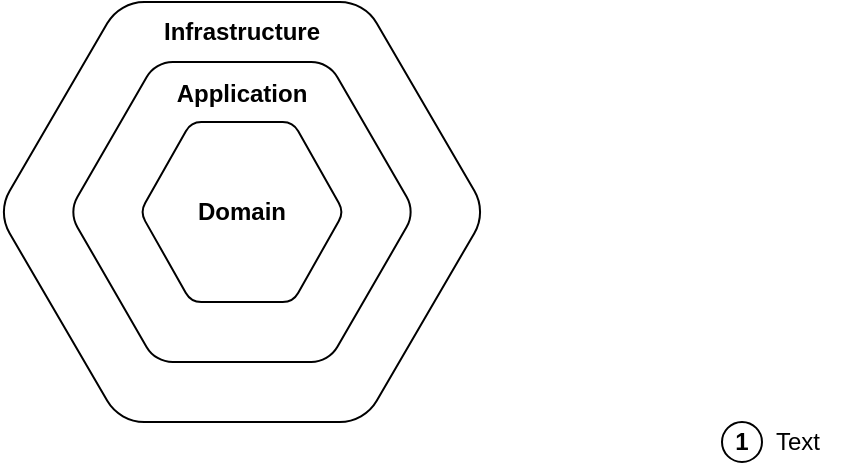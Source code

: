 <mxfile version="13.7.9" type="device" pages="10"><diagram id="sydDNgHV5cxr-t2DDn1X" name="Components"><mxGraphModel dx="1024" dy="592" grid="1" gridSize="10" guides="1" tooltips="1" connect="1" arrows="1" fold="1" page="1" pageScale="1" pageWidth="850" pageHeight="1100" math="0" shadow="0"><root><mxCell id="Nl47X0HSVHQb6jpfe58l-0"/><mxCell id="Nl47X0HSVHQb6jpfe58l-1" parent="Nl47X0HSVHQb6jpfe58l-0"/><mxCell id="0nbwCtqvuq557lHiA2g0-10" value="" style="group" parent="Nl47X0HSVHQb6jpfe58l-1" vertex="1" connectable="0"><mxGeometry x="40" y="230" width="240" height="210" as="geometry"/></mxCell><mxCell id="0nbwCtqvuq557lHiA2g0-7" value="" style="shape=mxgraph.gcp.extras.blue_hexagon;html=1;verticalLabelPosition=bottom;verticalAlign=top;align=center;fillColor=#FFFFFF;" parent="0nbwCtqvuq557lHiA2g0-10" vertex="1"><mxGeometry width="240" height="210" as="geometry"/></mxCell><mxCell id="0nbwCtqvuq557lHiA2g0-5" value="" style="shape=mxgraph.gcp.extras.blue_hexagon;html=1;verticalLabelPosition=bottom;verticalAlign=top;align=center;fillColor=#FFFFFF;" parent="0nbwCtqvuq557lHiA2g0-10" vertex="1"><mxGeometry x="35" y="30" width="170" height="150" as="geometry"/></mxCell><mxCell id="0nbwCtqvuq557lHiA2g0-3" value="" style="shape=mxgraph.gcp.extras.blue_hexagon;html=1;verticalLabelPosition=bottom;verticalAlign=top;align=center;fillColor=#FFFFFF;" parent="0nbwCtqvuq557lHiA2g0-10" vertex="1"><mxGeometry x="70" y="60" width="100" height="90" as="geometry"/></mxCell><mxCell id="0nbwCtqvuq557lHiA2g0-6" value="Domain" style="text;html=1;strokeColor=none;fillColor=none;align=center;verticalAlign=middle;whiteSpace=wrap;rounded=0;fontStyle=1" parent="0nbwCtqvuq557lHiA2g0-10" vertex="1"><mxGeometry x="100" y="95" width="40" height="20" as="geometry"/></mxCell><mxCell id="0nbwCtqvuq557lHiA2g0-8" value="Infrastructure" style="text;html=1;strokeColor=none;fillColor=none;align=center;verticalAlign=middle;whiteSpace=wrap;rounded=0;fontStyle=1" parent="0nbwCtqvuq557lHiA2g0-10" vertex="1"><mxGeometry x="90" y="5" width="60" height="20" as="geometry"/></mxCell><mxCell id="0nbwCtqvuq557lHiA2g0-9" value="Application" style="text;html=1;strokeColor=none;fillColor=none;align=center;verticalAlign=middle;whiteSpace=wrap;rounded=0;fontStyle=1" parent="0nbwCtqvuq557lHiA2g0-10" vertex="1"><mxGeometry x="90" y="36" width="60" height="20" as="geometry"/></mxCell><mxCell id="kBe_R1eEvQXAUG8jfGlF-1" value="" style="group" parent="Nl47X0HSVHQb6jpfe58l-1" vertex="1" connectable="0"><mxGeometry x="400" y="440" width="65" height="20" as="geometry"/></mxCell><mxCell id="eUL5RNS93Y2qbNDwlHd2-0" value="1" style="ellipse;whiteSpace=wrap;html=1;aspect=fixed;rounded=0;shadow=0;glass=0;strokeColor=#000000;fillColor=none;gradientColor=none;fontStyle=1;fontSize=12;" parent="kBe_R1eEvQXAUG8jfGlF-1" vertex="1"><mxGeometry width="20" height="20" as="geometry"/></mxCell><mxCell id="kBe_R1eEvQXAUG8jfGlF-0" value="Text" style="text;html=1;strokeColor=none;fillColor=none;align=left;verticalAlign=middle;whiteSpace=wrap;rounded=0;shadow=0;glass=0;fontSize=12;" parent="kBe_R1eEvQXAUG8jfGlF-1" vertex="1"><mxGeometry x="25" width="40" height="20" as="geometry"/></mxCell></root></mxGraphModel></diagram><diagram id="DHR5g5EbOr7KktJhw8Fj" name="EAProcess"><mxGraphModel dx="2071" dy="1814" grid="1" gridSize="10" guides="1" tooltips="1" connect="1" arrows="1" fold="1" page="1" pageScale="1" pageWidth="850" pageHeight="1100" math="0" shadow="0"><root><mxCell id="AABipIZadzE97dx2QOA3-0"/><mxCell id="AABipIZadzE97dx2QOA3-1" parent="AABipIZadzE97dx2QOA3-0"/><mxCell id="4n4Wjw9kVwt4Y15k4Ve9-18" value="Architectural Fitness Functions" style="rounded=0;whiteSpace=wrap;html=1;verticalAlign=top;fontStyle=1;fontSize=14;" vertex="1" parent="AABipIZadzE97dx2QOA3-1"><mxGeometry x="1200" y="727" width="230" height="144" as="geometry"/></mxCell><mxCell id="4n4Wjw9kVwt4Y15k4Ve9-1" value="Application" style="rounded=0;whiteSpace=wrap;html=1;verticalAlign=top;fontStyle=1;fontSize=14;" vertex="1" parent="AABipIZadzE97dx2QOA3-1"><mxGeometry x="620" y="310" width="300" height="560" as="geometry"/></mxCell><mxCell id="NkOErNMX1RDsy7Vqu-Le-7" value="&lt;h1&gt;&lt;font style=&quot;font-size: 17px&quot;&gt;Functional Requirement Changes&lt;/font&gt;&lt;/h1&gt;&lt;p&gt;Given .....&lt;/p&gt;&lt;p&gt;When .....&lt;/p&gt;&lt;p&gt;Then .....&lt;/p&gt;" style="text;html=1;spacing=5;spacingTop=-20;whiteSpace=wrap;overflow=hidden;rounded=0;glass=0;shadow=0;sketch=1;strokeColor=#000000;dashed=1;" parent="AABipIZadzE97dx2QOA3-1" vertex="1"><mxGeometry x="220" y="-10" width="290" height="120" as="geometry"/></mxCell><mxCell id="NkOErNMX1RDsy7Vqu-Le-8" value="Non-Functional &lt;br&gt;Fitness Functions" style="rounded=0;whiteSpace=wrap;html=1;shadow=0;glass=0;strokeColor=#000000;fillColor=none;gradientColor=none;verticalAlign=top;fontStyle=1;fontSize=14;" parent="AABipIZadzE97dx2QOA3-1" vertex="1"><mxGeometry x="1200" y="310" width="230" height="365" as="geometry"/></mxCell><mxCell id="NkOErNMX1RDsy7Vqu-Le-13" value="Module&amp;nbsp;Architectural Integrity Test" style="rounded=0;whiteSpace=wrap;html=1;shadow=0;glass=0;strokeColor=#000000;fillColor=none;gradientColor=none;" parent="AABipIZadzE97dx2QOA3-1" vertex="1"><mxGeometry x="1215" y="772" width="200" height="30" as="geometry"/></mxCell><mxCell id="NkOErNMX1RDsy7Vqu-Le-17" value="" style="edgeStyle=segmentEdgeStyle;endArrow=classic;html=1;exitX=0;exitY=0.5;exitDx=0;exitDy=0;entryX=0;entryY=0.5;entryDx=0;entryDy=0;" parent="AABipIZadzE97dx2QOA3-1" source="NkOErNMX1RDsy7Vqu-Le-7" target="4n4Wjw9kVwt4Y15k4Ve9-22" edge="1"><mxGeometry width="50" height="50" relative="1" as="geometry"><mxPoint x="400" y="240" as="sourcePoint"/><mxPoint x="-70" y="340" as="targetPoint"/><Array as="points"><mxPoint x="-180" y="50"/><mxPoint x="-180" y="411"/></Array></mxGeometry></mxCell><mxCell id="NkOErNMX1RDsy7Vqu-Le-18" value="" style="group" parent="AABipIZadzE97dx2QOA3-1" vertex="1" connectable="0"><mxGeometry x="637" y="345" width="123" height="110" as="geometry"/></mxCell><mxCell id="NkOErNMX1RDsy7Vqu-Le-0" value="" style="group" parent="NkOErNMX1RDsy7Vqu-Le-18" vertex="1" connectable="0"><mxGeometry width="123" height="110" as="geometry"/></mxCell><mxCell id="NkOErNMX1RDsy7Vqu-Le-1" value="" style="shape=mxgraph.gcp.extras.blue_hexagon;html=1;verticalLabelPosition=bottom;verticalAlign=top;align=center;fillColor=#FFFFFF;" parent="NkOErNMX1RDsy7Vqu-Le-0" vertex="1"><mxGeometry width="123" height="110" as="geometry"/></mxCell><mxCell id="NkOErNMX1RDsy7Vqu-Le-2" value="" style="shape=mxgraph.gcp.extras.blue_hexagon;html=1;verticalLabelPosition=bottom;verticalAlign=top;align=center;fillColor=#FFFFFF;" parent="NkOErNMX1RDsy7Vqu-Le-0" vertex="1"><mxGeometry x="17.938" y="15.714" width="87.125" height="78.571" as="geometry"/></mxCell><mxCell id="NkOErNMX1RDsy7Vqu-Le-3" value="" style="shape=mxgraph.gcp.extras.blue_hexagon;html=1;verticalLabelPosition=bottom;verticalAlign=top;align=center;fillColor=#FFFFFF;" parent="NkOErNMX1RDsy7Vqu-Le-0" vertex="1"><mxGeometry x="35.875" y="31.429" width="51.25" height="47.143" as="geometry"/></mxCell><mxCell id="NkOErNMX1RDsy7Vqu-Le-4" value="Domain" style="text;html=1;strokeColor=none;fillColor=none;align=center;verticalAlign=middle;whiteSpace=wrap;rounded=0;fontStyle=1;fontSize=9;" parent="NkOErNMX1RDsy7Vqu-Le-0" vertex="1"><mxGeometry x="51.25" y="49.762" width="20.5" height="10.476" as="geometry"/></mxCell><mxCell id="NkOErNMX1RDsy7Vqu-Le-5" value="Infrastructure" style="text;html=1;strokeColor=none;fillColor=none;align=center;verticalAlign=middle;whiteSpace=wrap;rounded=0;fontStyle=1;fontSize=9;" parent="NkOErNMX1RDsy7Vqu-Le-0" vertex="1"><mxGeometry x="46.125" y="96.381" width="35.875" height="10.476" as="geometry"/></mxCell><mxCell id="NkOErNMX1RDsy7Vqu-Le-6" value="Application" style="text;html=1;strokeColor=none;fillColor=none;align=center;verticalAlign=middle;whiteSpace=wrap;rounded=0;fontStyle=1;fontSize=8;" parent="NkOErNMX1RDsy7Vqu-Le-0" vertex="1"><mxGeometry x="48.175" y="81.19" width="30.75" height="10.476" as="geometry"/></mxCell><mxCell id="NkOErNMX1RDsy7Vqu-Le-16" value="" style="edgeStyle=segmentEdgeStyle;endArrow=classic;html=1;exitX=1;exitY=0.5;exitDx=0;exitDy=0;" parent="AABipIZadzE97dx2QOA3-1" source="NkOErNMX1RDsy7Vqu-Le-7" target="NkOErNMX1RDsy7Vqu-Le-4" edge="1"><mxGeometry width="50" height="50" relative="1" as="geometry"><mxPoint x="400" y="340" as="sourcePoint"/><mxPoint x="450" y="290" as="targetPoint"/></mxGeometry></mxCell><mxCell id="fvMOuhei-5uNvGNPcuHK-1" value="" style="group" parent="AABipIZadzE97dx2QOA3-1" vertex="1" connectable="0"><mxGeometry x="-152" y="380" width="220" height="20" as="geometry"/></mxCell><mxCell id="2eUIcUlLlT9BF9xtyUWl-0" value="1" style="ellipse;whiteSpace=wrap;html=1;aspect=fixed;rounded=0;shadow=0;glass=0;strokeColor=#000000;fillColor=none;gradientColor=none;fontStyle=1;fontSize=12;" parent="fvMOuhei-5uNvGNPcuHK-1" vertex="1"><mxGeometry width="20" height="20" as="geometry"/></mxCell><mxCell id="fvMOuhei-5uNvGNPcuHK-0" value="Update Module Fitness Functions" style="text;html=1;strokeColor=none;fillColor=none;align=center;verticalAlign=middle;whiteSpace=wrap;rounded=0;shadow=0;glass=0;fontSize=12;fontStyle=1" parent="fvMOuhei-5uNvGNPcuHK-1" vertex="1"><mxGeometry x="26" width="194" height="20" as="geometry"/></mxCell><mxCell id="fvMOuhei-5uNvGNPcuHK-2" value="" style="group;align=left;" parent="AABipIZadzE97dx2QOA3-1" vertex="1" connectable="0"><mxGeometry x="550" y="10" width="176" height="20" as="geometry"/></mxCell><mxCell id="fvMOuhei-5uNvGNPcuHK-3" value="3" style="ellipse;whiteSpace=wrap;html=1;aspect=fixed;rounded=0;shadow=0;glass=0;strokeColor=#000000;fillColor=none;gradientColor=none;fontStyle=1;fontSize=12;" parent="fvMOuhei-5uNvGNPcuHK-2" vertex="1"><mxGeometry width="20" height="20" as="geometry"/></mxCell><mxCell id="fvMOuhei-5uNvGNPcuHK-4" value="Assisted Evolution" style="text;html=1;strokeColor=none;fillColor=none;align=left;verticalAlign=middle;whiteSpace=wrap;rounded=0;shadow=0;glass=0;fontSize=12;fontStyle=1" parent="fvMOuhei-5uNvGNPcuHK-2" vertex="1"><mxGeometry x="26" width="150" height="20" as="geometry"/></mxCell><mxCell id="nILiDR2_5-JHHtU853IK-0" value="" style="group;align=left;" parent="AABipIZadzE97dx2QOA3-1" vertex="1" connectable="0"><mxGeometry x="340" y="411" width="220" height="20" as="geometry"/></mxCell><mxCell id="nILiDR2_5-JHHtU853IK-1" value="5" style="ellipse;whiteSpace=wrap;html=1;aspect=fixed;rounded=0;shadow=0;glass=0;strokeColor=#000000;fillColor=none;gradientColor=none;fontStyle=1;fontSize=12;" parent="nILiDR2_5-JHHtU853IK-0" vertex="1"><mxGeometry width="20" height="20" as="geometry"/></mxCell><mxCell id="nILiDR2_5-JHHtU853IK-2" value="Test Fitness of Module" style="text;html=1;strokeColor=none;fillColor=none;align=left;verticalAlign=middle;whiteSpace=wrap;rounded=0;shadow=0;glass=0;fontSize=12;fontStyle=1" parent="nILiDR2_5-JHHtU853IK-0" vertex="1"><mxGeometry x="26" width="194" height="20" as="geometry"/></mxCell><mxCell id="nILiDR2_5-JHHtU853IK-3" value="" style="group" parent="AABipIZadzE97dx2QOA3-1" vertex="1" connectable="0"><mxGeometry x="637" y="475" width="123" height="110" as="geometry"/></mxCell><mxCell id="nILiDR2_5-JHHtU853IK-4" value="" style="group" parent="nILiDR2_5-JHHtU853IK-3" vertex="1" connectable="0"><mxGeometry width="123" height="110" as="geometry"/></mxCell><mxCell id="nILiDR2_5-JHHtU853IK-5" value="" style="shape=mxgraph.gcp.extras.blue_hexagon;html=1;verticalLabelPosition=bottom;verticalAlign=top;align=center;fillColor=#FFFFFF;" parent="nILiDR2_5-JHHtU853IK-4" vertex="1"><mxGeometry width="123" height="110" as="geometry"/></mxCell><mxCell id="nILiDR2_5-JHHtU853IK-6" value="" style="shape=mxgraph.gcp.extras.blue_hexagon;html=1;verticalLabelPosition=bottom;verticalAlign=top;align=center;fillColor=#FFFFFF;" parent="nILiDR2_5-JHHtU853IK-4" vertex="1"><mxGeometry x="17.938" y="15.714" width="87.125" height="78.571" as="geometry"/></mxCell><mxCell id="nILiDR2_5-JHHtU853IK-7" value="" style="shape=mxgraph.gcp.extras.blue_hexagon;html=1;verticalLabelPosition=bottom;verticalAlign=top;align=center;fillColor=#FFFFFF;" parent="nILiDR2_5-JHHtU853IK-4" vertex="1"><mxGeometry x="35.875" y="31.429" width="51.25" height="47.143" as="geometry"/></mxCell><mxCell id="nILiDR2_5-JHHtU853IK-8" value="Domain" style="text;html=1;strokeColor=none;fillColor=none;align=center;verticalAlign=middle;whiteSpace=wrap;rounded=0;fontStyle=1;fontSize=9;" parent="nILiDR2_5-JHHtU853IK-4" vertex="1"><mxGeometry x="51.25" y="49.762" width="20.5" height="10.476" as="geometry"/></mxCell><mxCell id="nILiDR2_5-JHHtU853IK-9" value="Infrastructure" style="text;html=1;strokeColor=none;fillColor=none;align=center;verticalAlign=middle;whiteSpace=wrap;rounded=0;fontStyle=1;fontSize=9;" parent="nILiDR2_5-JHHtU853IK-4" vertex="1"><mxGeometry x="46.125" y="96.381" width="35.875" height="10.476" as="geometry"/></mxCell><mxCell id="nILiDR2_5-JHHtU853IK-10" value="Application" style="text;html=1;strokeColor=none;fillColor=none;align=center;verticalAlign=middle;whiteSpace=wrap;rounded=0;fontStyle=1;fontSize=8;" parent="nILiDR2_5-JHHtU853IK-4" vertex="1"><mxGeometry x="48.175" y="81.19" width="30.75" height="10.476" as="geometry"/></mxCell><mxCell id="nILiDR2_5-JHHtU853IK-11" value="" style="group" parent="AABipIZadzE97dx2QOA3-1" vertex="1" connectable="0"><mxGeometry x="779.56" y="345" width="123" height="110" as="geometry"/></mxCell><mxCell id="nILiDR2_5-JHHtU853IK-12" value="" style="group" parent="nILiDR2_5-JHHtU853IK-11" vertex="1" connectable="0"><mxGeometry width="123" height="110" as="geometry"/></mxCell><mxCell id="nILiDR2_5-JHHtU853IK-13" value="" style="shape=mxgraph.gcp.extras.blue_hexagon;html=1;verticalLabelPosition=bottom;verticalAlign=top;align=center;fillColor=#FFFFFF;" parent="nILiDR2_5-JHHtU853IK-12" vertex="1"><mxGeometry width="123" height="110" as="geometry"/></mxCell><mxCell id="nILiDR2_5-JHHtU853IK-14" value="" style="shape=mxgraph.gcp.extras.blue_hexagon;html=1;verticalLabelPosition=bottom;verticalAlign=top;align=center;fillColor=#FFFFFF;" parent="nILiDR2_5-JHHtU853IK-12" vertex="1"><mxGeometry x="17.938" y="15.714" width="87.125" height="78.571" as="geometry"/></mxCell><mxCell id="nILiDR2_5-JHHtU853IK-15" value="" style="shape=mxgraph.gcp.extras.blue_hexagon;html=1;verticalLabelPosition=bottom;verticalAlign=top;align=center;fillColor=#FFFFFF;" parent="nILiDR2_5-JHHtU853IK-12" vertex="1"><mxGeometry x="35.875" y="31.429" width="51.25" height="47.143" as="geometry"/></mxCell><mxCell id="nILiDR2_5-JHHtU853IK-16" value="Domain" style="text;html=1;strokeColor=none;fillColor=none;align=center;verticalAlign=middle;whiteSpace=wrap;rounded=0;fontStyle=1;fontSize=9;" parent="nILiDR2_5-JHHtU853IK-12" vertex="1"><mxGeometry x="51.25" y="49.762" width="20.5" height="10.476" as="geometry"/></mxCell><mxCell id="nILiDR2_5-JHHtU853IK-17" value="Infrastructure" style="text;html=1;strokeColor=none;fillColor=none;align=center;verticalAlign=middle;whiteSpace=wrap;rounded=0;fontStyle=1;fontSize=9;" parent="nILiDR2_5-JHHtU853IK-12" vertex="1"><mxGeometry x="46.125" y="96.381" width="35.875" height="10.476" as="geometry"/></mxCell><mxCell id="nILiDR2_5-JHHtU853IK-18" value="Application" style="text;html=1;strokeColor=none;fillColor=none;align=center;verticalAlign=middle;whiteSpace=wrap;rounded=0;fontStyle=1;fontSize=8;" parent="nILiDR2_5-JHHtU853IK-12" vertex="1"><mxGeometry x="48.175" y="81.19" width="30.75" height="10.476" as="geometry"/></mxCell><mxCell id="nILiDR2_5-JHHtU853IK-19" value="" style="group" parent="AABipIZadzE97dx2QOA3-1" vertex="1" connectable="0"><mxGeometry x="779.56" y="475" width="123" height="110" as="geometry"/></mxCell><mxCell id="nILiDR2_5-JHHtU853IK-20" value="" style="group" parent="nILiDR2_5-JHHtU853IK-19" vertex="1" connectable="0"><mxGeometry width="123" height="110" as="geometry"/></mxCell><mxCell id="nILiDR2_5-JHHtU853IK-21" value="" style="shape=mxgraph.gcp.extras.blue_hexagon;html=1;verticalLabelPosition=bottom;verticalAlign=top;align=center;fillColor=#FFFFFF;" parent="nILiDR2_5-JHHtU853IK-20" vertex="1"><mxGeometry width="123" height="110" as="geometry"/></mxCell><mxCell id="nILiDR2_5-JHHtU853IK-22" value="" style="shape=mxgraph.gcp.extras.blue_hexagon;html=1;verticalLabelPosition=bottom;verticalAlign=top;align=center;fillColor=#FFFFFF;" parent="nILiDR2_5-JHHtU853IK-20" vertex="1"><mxGeometry x="17.938" y="15.714" width="87.125" height="78.571" as="geometry"/></mxCell><mxCell id="nILiDR2_5-JHHtU853IK-23" value="" style="shape=mxgraph.gcp.extras.blue_hexagon;html=1;verticalLabelPosition=bottom;verticalAlign=top;align=center;fillColor=#FFFFFF;" parent="nILiDR2_5-JHHtU853IK-20" vertex="1"><mxGeometry x="35.875" y="31.429" width="51.25" height="47.143" as="geometry"/></mxCell><mxCell id="nILiDR2_5-JHHtU853IK-24" value="Domain" style="text;html=1;strokeColor=none;fillColor=none;align=center;verticalAlign=middle;whiteSpace=wrap;rounded=0;fontStyle=1;fontSize=9;" parent="nILiDR2_5-JHHtU853IK-20" vertex="1"><mxGeometry x="51.25" y="49.762" width="20.5" height="10.476" as="geometry"/></mxCell><mxCell id="nILiDR2_5-JHHtU853IK-25" value="Infrastructure" style="text;html=1;strokeColor=none;fillColor=none;align=center;verticalAlign=middle;whiteSpace=wrap;rounded=0;fontStyle=1;fontSize=9;" parent="nILiDR2_5-JHHtU853IK-20" vertex="1"><mxGeometry x="46.125" y="96.381" width="35.875" height="10.476" as="geometry"/></mxCell><mxCell id="nILiDR2_5-JHHtU853IK-26" value="Application" style="text;html=1;strokeColor=none;fillColor=none;align=center;verticalAlign=middle;whiteSpace=wrap;rounded=0;fontStyle=1;fontSize=8;" parent="nILiDR2_5-JHHtU853IK-20" vertex="1"><mxGeometry x="48.175" y="81.19" width="30.75" height="10.476" as="geometry"/></mxCell><mxCell id="nILiDR2_5-JHHtU853IK-28" value="" style="edgeStyle=segmentEdgeStyle;endArrow=classic;html=1;fontSize=9;entryX=0.5;entryY=0;entryDx=0;entryDy=0;" parent="AABipIZadzE97dx2QOA3-1" target="nILiDR2_5-JHHtU853IK-16" edge="1"><mxGeometry width="50" height="50" relative="1" as="geometry"><mxPoint x="700" y="200" as="sourcePoint"/><mxPoint x="530" y="210" as="targetPoint"/></mxGeometry></mxCell><mxCell id="4n4Wjw9kVwt4Y15k4Ve9-2" value="" style="group" vertex="1" connectable="0" parent="AABipIZadzE97dx2QOA3-1"><mxGeometry x="637" y="604" width="123" height="110" as="geometry"/></mxCell><mxCell id="4n4Wjw9kVwt4Y15k4Ve9-3" value="" style="group" vertex="1" connectable="0" parent="4n4Wjw9kVwt4Y15k4Ve9-2"><mxGeometry width="123" height="110" as="geometry"/></mxCell><mxCell id="4n4Wjw9kVwt4Y15k4Ve9-4" value="" style="shape=mxgraph.gcp.extras.blue_hexagon;html=1;verticalLabelPosition=bottom;verticalAlign=top;align=center;fillColor=#FFFFFF;" vertex="1" parent="4n4Wjw9kVwt4Y15k4Ve9-3"><mxGeometry width="123" height="110" as="geometry"/></mxCell><mxCell id="4n4Wjw9kVwt4Y15k4Ve9-5" value="" style="shape=mxgraph.gcp.extras.blue_hexagon;html=1;verticalLabelPosition=bottom;verticalAlign=top;align=center;fillColor=#FFFFFF;" vertex="1" parent="4n4Wjw9kVwt4Y15k4Ve9-3"><mxGeometry x="17.938" y="15.714" width="87.125" height="78.571" as="geometry"/></mxCell><mxCell id="4n4Wjw9kVwt4Y15k4Ve9-6" value="" style="shape=mxgraph.gcp.extras.blue_hexagon;html=1;verticalLabelPosition=bottom;verticalAlign=top;align=center;fillColor=#FFFFFF;" vertex="1" parent="4n4Wjw9kVwt4Y15k4Ve9-3"><mxGeometry x="35.875" y="31.429" width="51.25" height="47.143" as="geometry"/></mxCell><mxCell id="4n4Wjw9kVwt4Y15k4Ve9-7" value="Domain" style="text;html=1;strokeColor=none;fillColor=none;align=center;verticalAlign=middle;whiteSpace=wrap;rounded=0;fontStyle=1;fontSize=9;" vertex="1" parent="4n4Wjw9kVwt4Y15k4Ve9-3"><mxGeometry x="51.25" y="49.762" width="20.5" height="10.476" as="geometry"/></mxCell><mxCell id="4n4Wjw9kVwt4Y15k4Ve9-8" value="Infrastructure" style="text;html=1;strokeColor=none;fillColor=none;align=center;verticalAlign=middle;whiteSpace=wrap;rounded=0;fontStyle=1;fontSize=9;" vertex="1" parent="4n4Wjw9kVwt4Y15k4Ve9-3"><mxGeometry x="43.565" y="95.761" width="35.875" height="10.476" as="geometry"/></mxCell><mxCell id="4n4Wjw9kVwt4Y15k4Ve9-9" value="Application" style="text;html=1;strokeColor=none;fillColor=none;align=center;verticalAlign=middle;whiteSpace=wrap;rounded=0;fontStyle=1;fontSize=8;" vertex="1" parent="4n4Wjw9kVwt4Y15k4Ve9-3"><mxGeometry x="45.615" y="80.57" width="30.75" height="10.476" as="geometry"/></mxCell><mxCell id="4n4Wjw9kVwt4Y15k4Ve9-10" value="" style="group" vertex="1" connectable="0" parent="AABipIZadzE97dx2QOA3-1"><mxGeometry x="779.56" y="604" width="123" height="110" as="geometry"/></mxCell><mxCell id="4n4Wjw9kVwt4Y15k4Ve9-11" value="" style="group" vertex="1" connectable="0" parent="4n4Wjw9kVwt4Y15k4Ve9-10"><mxGeometry width="123" height="110" as="geometry"/></mxCell><mxCell id="4n4Wjw9kVwt4Y15k4Ve9-12" value="" style="shape=mxgraph.gcp.extras.blue_hexagon;html=1;verticalLabelPosition=bottom;verticalAlign=top;align=center;fillColor=#FFFFFF;" vertex="1" parent="4n4Wjw9kVwt4Y15k4Ve9-11"><mxGeometry width="123" height="110" as="geometry"/></mxCell><mxCell id="4n4Wjw9kVwt4Y15k4Ve9-13" value="" style="shape=mxgraph.gcp.extras.blue_hexagon;html=1;verticalLabelPosition=bottom;verticalAlign=top;align=center;fillColor=#FFFFFF;" vertex="1" parent="4n4Wjw9kVwt4Y15k4Ve9-11"><mxGeometry x="17.938" y="15.714" width="87.125" height="78.571" as="geometry"/></mxCell><mxCell id="4n4Wjw9kVwt4Y15k4Ve9-14" value="" style="shape=mxgraph.gcp.extras.blue_hexagon;html=1;verticalLabelPosition=bottom;verticalAlign=top;align=center;fillColor=#FFFFFF;" vertex="1" parent="4n4Wjw9kVwt4Y15k4Ve9-11"><mxGeometry x="35.875" y="31.429" width="51.25" height="47.143" as="geometry"/></mxCell><mxCell id="4n4Wjw9kVwt4Y15k4Ve9-15" value="Domain" style="text;html=1;strokeColor=none;fillColor=none;align=center;verticalAlign=middle;whiteSpace=wrap;rounded=0;fontStyle=1;fontSize=9;" vertex="1" parent="4n4Wjw9kVwt4Y15k4Ve9-11"><mxGeometry x="51.25" y="49.762" width="20.5" height="10.476" as="geometry"/></mxCell><mxCell id="4n4Wjw9kVwt4Y15k4Ve9-16" value="Infrastructure" style="text;html=1;strokeColor=none;fillColor=none;align=center;verticalAlign=middle;whiteSpace=wrap;rounded=0;fontStyle=1;fontSize=9;" vertex="1" parent="4n4Wjw9kVwt4Y15k4Ve9-11"><mxGeometry x="46.125" y="96.381" width="35.875" height="10.476" as="geometry"/></mxCell><mxCell id="4n4Wjw9kVwt4Y15k4Ve9-17" value="Application" style="text;html=1;strokeColor=none;fillColor=none;align=center;verticalAlign=middle;whiteSpace=wrap;rounded=0;fontStyle=1;fontSize=8;" vertex="1" parent="4n4Wjw9kVwt4Y15k4Ve9-11"><mxGeometry x="48.175" y="81.19" width="30.75" height="10.476" as="geometry"/></mxCell><mxCell id="4n4Wjw9kVwt4Y15k4Ve9-20" value="Boundary Integrity Test" style="rounded=0;whiteSpace=wrap;html=1;shadow=0;glass=0;strokeColor=#000000;fillColor=none;gradientColor=none;" vertex="1" parent="AABipIZadzE97dx2QOA3-1"><mxGeometry x="1215" y="822" width="200" height="30" as="geometry"/></mxCell><mxCell id="4n4Wjw9kVwt4Y15k4Ve9-22" value="Module Fitness Functions" style="rounded=0;whiteSpace=wrap;html=1;verticalAlign=top;fontStyle=1;fontSize=14;" vertex="1" parent="AABipIZadzE97dx2QOA3-1"><mxGeometry x="90" y="351" width="230" height="119" as="geometry"/></mxCell><mxCell id="4n4Wjw9kVwt4Y15k4Ve9-23" value="Domain Tests" style="rounded=0;whiteSpace=wrap;html=1;shadow=0;glass=0;strokeColor=#000000;fillColor=none;gradientColor=none;" vertex="1" parent="AABipIZadzE97dx2QOA3-1"><mxGeometry x="105" y="385" width="200" height="30" as="geometry"/></mxCell><mxCell id="4n4Wjw9kVwt4Y15k4Ve9-25" value="Module Integration Test" style="rounded=0;whiteSpace=wrap;html=1;shadow=0;glass=0;strokeColor=#000000;fillColor=none;gradientColor=none;" vertex="1" parent="AABipIZadzE97dx2QOA3-1"><mxGeometry x="105" y="426" width="200" height="30" as="geometry"/></mxCell><mxCell id="4n4Wjw9kVwt4Y15k4Ve9-27" value="Functional Fitness Functions" style="rounded=0;whiteSpace=wrap;html=1;verticalAlign=top;fontStyle=1;fontSize=14;" vertex="1" parent="AABipIZadzE97dx2QOA3-1"><mxGeometry x="90" y="593" width="230" height="90" as="geometry"/></mxCell><mxCell id="4n4Wjw9kVwt4Y15k4Ve9-29" value="Functional Tests" style="rounded=0;whiteSpace=wrap;html=1;shadow=0;glass=0;strokeColor=#000000;fillColor=none;gradientColor=none;" vertex="1" parent="AABipIZadzE97dx2QOA3-1"><mxGeometry x="105" y="633" width="200" height="30" as="geometry"/></mxCell><mxCell id="4n4Wjw9kVwt4Y15k4Ve9-33" value="" style="group" vertex="1" connectable="0" parent="AABipIZadzE97dx2QOA3-1"><mxGeometry x="637.22" y="732" width="123" height="110" as="geometry"/></mxCell><mxCell id="4n4Wjw9kVwt4Y15k4Ve9-34" value="" style="group" vertex="1" connectable="0" parent="4n4Wjw9kVwt4Y15k4Ve9-33"><mxGeometry width="123" height="110" as="geometry"/></mxCell><mxCell id="4n4Wjw9kVwt4Y15k4Ve9-35" value="" style="shape=mxgraph.gcp.extras.blue_hexagon;html=1;verticalLabelPosition=bottom;verticalAlign=top;align=center;fillColor=#FFFFFF;" vertex="1" parent="4n4Wjw9kVwt4Y15k4Ve9-34"><mxGeometry width="123" height="110" as="geometry"/></mxCell><mxCell id="4n4Wjw9kVwt4Y15k4Ve9-36" value="" style="shape=mxgraph.gcp.extras.blue_hexagon;html=1;verticalLabelPosition=bottom;verticalAlign=top;align=center;fillColor=#FFFFFF;" vertex="1" parent="4n4Wjw9kVwt4Y15k4Ve9-34"><mxGeometry x="17.938" y="15.714" width="87.125" height="78.571" as="geometry"/></mxCell><mxCell id="4n4Wjw9kVwt4Y15k4Ve9-37" value="" style="shape=mxgraph.gcp.extras.blue_hexagon;html=1;verticalLabelPosition=bottom;verticalAlign=top;align=center;fillColor=#FFFFFF;" vertex="1" parent="4n4Wjw9kVwt4Y15k4Ve9-34"><mxGeometry x="35.875" y="31.429" width="51.25" height="47.143" as="geometry"/></mxCell><mxCell id="4n4Wjw9kVwt4Y15k4Ve9-38" value="Domain" style="text;html=1;strokeColor=none;fillColor=none;align=center;verticalAlign=middle;whiteSpace=wrap;rounded=0;fontStyle=1;fontSize=9;" vertex="1" parent="4n4Wjw9kVwt4Y15k4Ve9-34"><mxGeometry x="51.25" y="49.762" width="20.5" height="10.476" as="geometry"/></mxCell><mxCell id="4n4Wjw9kVwt4Y15k4Ve9-39" value="Infrastructure" style="text;html=1;strokeColor=none;fillColor=none;align=center;verticalAlign=middle;whiteSpace=wrap;rounded=0;fontStyle=1;fontSize=9;" vertex="1" parent="4n4Wjw9kVwt4Y15k4Ve9-34"><mxGeometry x="43.565" y="95.761" width="35.875" height="10.476" as="geometry"/></mxCell><mxCell id="4n4Wjw9kVwt4Y15k4Ve9-40" value="Application" style="text;html=1;strokeColor=none;fillColor=none;align=center;verticalAlign=middle;whiteSpace=wrap;rounded=0;fontStyle=1;fontSize=8;" vertex="1" parent="4n4Wjw9kVwt4Y15k4Ve9-34"><mxGeometry x="45.615" y="80.57" width="30.75" height="10.476" as="geometry"/></mxCell><mxCell id="4n4Wjw9kVwt4Y15k4Ve9-41" value="" style="group" vertex="1" connectable="0" parent="AABipIZadzE97dx2QOA3-1"><mxGeometry x="779.78" y="732" width="123" height="110" as="geometry"/></mxCell><mxCell id="4n4Wjw9kVwt4Y15k4Ve9-42" value="" style="group" vertex="1" connectable="0" parent="4n4Wjw9kVwt4Y15k4Ve9-41"><mxGeometry width="123" height="110" as="geometry"/></mxCell><mxCell id="4n4Wjw9kVwt4Y15k4Ve9-43" value="" style="shape=mxgraph.gcp.extras.blue_hexagon;html=1;verticalLabelPosition=bottom;verticalAlign=top;align=center;fillColor=#FFFFFF;" vertex="1" parent="4n4Wjw9kVwt4Y15k4Ve9-42"><mxGeometry width="123" height="110" as="geometry"/></mxCell><mxCell id="4n4Wjw9kVwt4Y15k4Ve9-44" value="" style="shape=mxgraph.gcp.extras.blue_hexagon;html=1;verticalLabelPosition=bottom;verticalAlign=top;align=center;fillColor=#FFFFFF;" vertex="1" parent="4n4Wjw9kVwt4Y15k4Ve9-42"><mxGeometry x="17.938" y="15.714" width="87.125" height="78.571" as="geometry"/></mxCell><mxCell id="4n4Wjw9kVwt4Y15k4Ve9-45" value="" style="shape=mxgraph.gcp.extras.blue_hexagon;html=1;verticalLabelPosition=bottom;verticalAlign=top;align=center;fillColor=#FFFFFF;" vertex="1" parent="4n4Wjw9kVwt4Y15k4Ve9-42"><mxGeometry x="35.875" y="31.429" width="51.25" height="47.143" as="geometry"/></mxCell><mxCell id="4n4Wjw9kVwt4Y15k4Ve9-46" value="Domain" style="text;html=1;strokeColor=none;fillColor=none;align=center;verticalAlign=middle;whiteSpace=wrap;rounded=0;fontStyle=1;fontSize=9;" vertex="1" parent="4n4Wjw9kVwt4Y15k4Ve9-42"><mxGeometry x="51.25" y="49.762" width="20.5" height="10.476" as="geometry"/></mxCell><mxCell id="4n4Wjw9kVwt4Y15k4Ve9-47" value="Infrastructure" style="text;html=1;strokeColor=none;fillColor=none;align=center;verticalAlign=middle;whiteSpace=wrap;rounded=0;fontStyle=1;fontSize=9;" vertex="1" parent="4n4Wjw9kVwt4Y15k4Ve9-42"><mxGeometry x="46.125" y="96.381" width="35.875" height="10.476" as="geometry"/></mxCell><mxCell id="4n4Wjw9kVwt4Y15k4Ve9-48" value="Application" style="text;html=1;strokeColor=none;fillColor=none;align=center;verticalAlign=middle;whiteSpace=wrap;rounded=0;fontStyle=1;fontSize=8;" vertex="1" parent="4n4Wjw9kVwt4Y15k4Ve9-42"><mxGeometry x="48.175" y="81.19" width="30.75" height="10.476" as="geometry"/></mxCell><mxCell id="4n4Wjw9kVwt4Y15k4Ve9-52" value="Security" style="rounded=0;whiteSpace=wrap;html=1;shadow=0;glass=0;strokeColor=#000000;fillColor=none;gradientColor=none;" vertex="1" parent="AABipIZadzE97dx2QOA3-1"><mxGeometry x="1215" y="414" width="200" height="30" as="geometry"/></mxCell><mxCell id="4n4Wjw9kVwt4Y15k4Ve9-53" value="Performance" style="rounded=0;whiteSpace=wrap;html=1;shadow=0;glass=0;strokeColor=#000000;fillColor=none;gradientColor=none;" vertex="1" parent="AABipIZadzE97dx2QOA3-1"><mxGeometry x="1215" y="365" width="200" height="30" as="geometry"/></mxCell><mxCell id="4n4Wjw9kVwt4Y15k4Ve9-54" value="Disaster Recovery" style="rounded=0;whiteSpace=wrap;html=1;shadow=0;glass=0;strokeColor=#000000;fillColor=none;gradientColor=none;" vertex="1" parent="AABipIZadzE97dx2QOA3-1"><mxGeometry x="1215" y="462" width="200" height="30" as="geometry"/></mxCell><mxCell id="4n4Wjw9kVwt4Y15k4Ve9-56" value="Privacy" style="rounded=0;whiteSpace=wrap;html=1;shadow=0;glass=0;strokeColor=#000000;fillColor=none;gradientColor=none;" vertex="1" parent="AABipIZadzE97dx2QOA3-1"><mxGeometry x="1215" y="510" width="200" height="30" as="geometry"/></mxCell><mxCell id="4n4Wjw9kVwt4Y15k4Ve9-58" value="....more" style="rounded=0;whiteSpace=wrap;html=1;shadow=0;glass=0;strokeColor=#000000;fillColor=none;gradientColor=none;dashed=1;" vertex="1" parent="AABipIZadzE97dx2QOA3-1"><mxGeometry x="1215" y="617" width="200" height="30" as="geometry"/></mxCell><mxCell id="4n4Wjw9kVwt4Y15k4Ve9-61" value="" style="endArrow=none;html=1;fontSize=14;exitX=0.5;exitY=0;exitDx=0;exitDy=0;entryX=0.5;entryY=1;entryDx=0;entryDy=0;dashed=1;" edge="1" parent="AABipIZadzE97dx2QOA3-1" source="4n4Wjw9kVwt4Y15k4Ve9-58" target="4n4Wjw9kVwt4Y15k4Ve9-56"><mxGeometry width="50" height="50" relative="1" as="geometry"><mxPoint x="930" y="505" as="sourcePoint"/><mxPoint x="980" y="455" as="targetPoint"/></mxGeometry></mxCell><mxCell id="4n4Wjw9kVwt4Y15k4Ve9-62" value="" style="endArrow=classic;html=1;fontSize=14;" edge="1" parent="AABipIZadzE97dx2QOA3-1"><mxGeometry width="50" height="50" relative="1" as="geometry"><mxPoint x="1200" y="490" as="sourcePoint"/><mxPoint x="920" y="490" as="targetPoint"/></mxGeometry></mxCell><mxCell id="4n4Wjw9kVwt4Y15k4Ve9-63" value="" style="endArrow=classic;html=1;fontSize=14;exitX=0;exitY=0.5;exitDx=0;exitDy=0;" edge="1" parent="AABipIZadzE97dx2QOA3-1" source="NkOErNMX1RDsy7Vqu-Le-13"><mxGeometry width="50" height="50" relative="1" as="geometry"><mxPoint x="915" y="996" as="sourcePoint"/><mxPoint x="900" y="786" as="targetPoint"/></mxGeometry></mxCell><mxCell id="4n4Wjw9kVwt4Y15k4Ve9-64" value="" style="endArrow=classic;html=1;fontSize=14;exitX=0;exitY=0.5;exitDx=0;exitDy=0;" edge="1" parent="AABipIZadzE97dx2QOA3-1" source="4n4Wjw9kVwt4Y15k4Ve9-20"><mxGeometry width="50" height="50" relative="1" as="geometry"><mxPoint x="915" y="996" as="sourcePoint"/><mxPoint x="920" y="836" as="targetPoint"/></mxGeometry></mxCell><mxCell id="4n4Wjw9kVwt4Y15k4Ve9-65" value="" style="endArrow=classic;html=1;fontSize=14;exitX=1;exitY=0.5;exitDx=0;exitDy=0;" edge="1" parent="AABipIZadzE97dx2QOA3-1" source="4n4Wjw9kVwt4Y15k4Ve9-29"><mxGeometry width="50" height="50" relative="1" as="geometry"><mxPoint x="440" y="631" as="sourcePoint"/><mxPoint x="617" y="648" as="targetPoint"/></mxGeometry></mxCell><mxCell id="4n4Wjw9kVwt4Y15k4Ve9-66" value="" style="endArrow=classic;html=1;fontSize=14;exitX=1;exitY=0.5;exitDx=0;exitDy=0;" edge="1" parent="AABipIZadzE97dx2QOA3-1" source="4n4Wjw9kVwt4Y15k4Ve9-23"><mxGeometry width="50" height="50" relative="1" as="geometry"><mxPoint x="520" y="430" as="sourcePoint"/><mxPoint x="680" y="400" as="targetPoint"/></mxGeometry></mxCell><mxCell id="4n4Wjw9kVwt4Y15k4Ve9-67" value="" style="endArrow=classic;html=1;fontSize=14;exitX=1;exitY=0.5;exitDx=0;exitDy=0;" edge="1" parent="AABipIZadzE97dx2QOA3-1" source="4n4Wjw9kVwt4Y15k4Ve9-25"><mxGeometry width="50" height="50" relative="1" as="geometry"><mxPoint x="520" y="430" as="sourcePoint"/><mxPoint x="659" y="439" as="targetPoint"/></mxGeometry></mxCell><mxCell id="4n4Wjw9kVwt4Y15k4Ve9-68" value="" style="edgeStyle=elbowEdgeStyle;elbow=vertical;endArrow=classic;html=1;fontSize=14;entryX=0;entryY=0.5;entryDx=0;entryDy=0;" edge="1" parent="AABipIZadzE97dx2QOA3-1" target="4n4Wjw9kVwt4Y15k4Ve9-27"><mxGeometry width="50" height="50" relative="1" as="geometry"><mxPoint x="-180" y="400" as="sourcePoint"/><mxPoint x="490" y="380" as="targetPoint"/><Array as="points"><mxPoint x="-40" y="638"/></Array></mxGeometry></mxCell><mxCell id="XQ0zXGaTp_oiCSDyiruf-0" value="" style="group;align=left;" vertex="1" connectable="0" parent="AABipIZadzE97dx2QOA3-1"><mxGeometry x="340" y="366" width="220" height="20" as="geometry"/></mxCell><mxCell id="XQ0zXGaTp_oiCSDyiruf-1" value="4" style="ellipse;whiteSpace=wrap;html=1;aspect=fixed;rounded=0;shadow=0;glass=0;strokeColor=#000000;fillColor=none;gradientColor=none;fontStyle=1;fontSize=12;" vertex="1" parent="XQ0zXGaTp_oiCSDyiruf-0"><mxGeometry width="20" height="20" as="geometry"/></mxCell><mxCell id="XQ0zXGaTp_oiCSDyiruf-2" value="Test Fitness of Domain" style="text;html=1;strokeColor=none;fillColor=none;align=left;verticalAlign=middle;whiteSpace=wrap;rounded=0;shadow=0;glass=0;fontSize=12;fontStyle=1" vertex="1" parent="XQ0zXGaTp_oiCSDyiruf-0"><mxGeometry x="26" width="194" height="20" as="geometry"/></mxCell><mxCell id="XQ0zXGaTp_oiCSDyiruf-12" value="" style="group" vertex="1" connectable="0" parent="AABipIZadzE97dx2QOA3-1"><mxGeometry x="-170" y="610" width="240" height="20" as="geometry"/></mxCell><mxCell id="XQ0zXGaTp_oiCSDyiruf-13" value="2" style="ellipse;whiteSpace=wrap;html=1;aspect=fixed;rounded=0;shadow=0;glass=0;strokeColor=#000000;fillColor=none;gradientColor=none;fontStyle=1;fontSize=12;" vertex="1" parent="XQ0zXGaTp_oiCSDyiruf-12"><mxGeometry width="20" height="20" as="geometry"/></mxCell><mxCell id="XQ0zXGaTp_oiCSDyiruf-14" value="Update Functional Fitness Functions" style="text;html=1;strokeColor=none;fillColor=none;align=center;verticalAlign=middle;whiteSpace=wrap;rounded=0;shadow=0;glass=0;fontSize=12;fontStyle=1" vertex="1" parent="XQ0zXGaTp_oiCSDyiruf-12"><mxGeometry x="26" width="214" height="20" as="geometry"/></mxCell><mxCell id="XQ0zXGaTp_oiCSDyiruf-17" value="" style="group;align=left;" vertex="1" connectable="0" parent="AABipIZadzE97dx2QOA3-1"><mxGeometry x="340" y="620" width="220" height="20" as="geometry"/></mxCell><mxCell id="XQ0zXGaTp_oiCSDyiruf-18" value="6" style="ellipse;whiteSpace=wrap;html=1;aspect=fixed;rounded=0;shadow=0;glass=0;strokeColor=#000000;fillColor=none;gradientColor=none;fontStyle=1;fontSize=12;" vertex="1" parent="XQ0zXGaTp_oiCSDyiruf-17"><mxGeometry width="20" height="20" as="geometry"/></mxCell><mxCell id="XQ0zXGaTp_oiCSDyiruf-19" value="Test Functional Fitness" style="text;html=1;strokeColor=none;fillColor=none;align=left;verticalAlign=middle;whiteSpace=wrap;rounded=0;shadow=0;glass=0;fontSize=12;fontStyle=1" vertex="1" parent="XQ0zXGaTp_oiCSDyiruf-17"><mxGeometry x="26" width="194" height="20" as="geometry"/></mxCell><mxCell id="XQ0zXGaTp_oiCSDyiruf-22" value="&lt;h1&gt;&lt;font style=&quot;font-size: 17px&quot;&gt;Non-Functional Requirement Changes&lt;/font&gt;&lt;/h1&gt;&lt;p&gt;Given .....&lt;/p&gt;&lt;p&gt;When .....&lt;/p&gt;&lt;p&gt;Then .....&lt;/p&gt;" style="text;html=1;spacing=5;spacingTop=-20;whiteSpace=wrap;overflow=hidden;rounded=0;glass=0;shadow=0;sketch=1;strokeColor=#000000;dashed=1;" vertex="1" parent="AABipIZadzE97dx2QOA3-1"><mxGeometry x="1156" y="-6" width="320" height="120" as="geometry"/></mxCell><mxCell id="XQ0zXGaTp_oiCSDyiruf-23" value="" style="endArrow=classic;html=1;fontSize=14;exitX=0.5;exitY=1;exitDx=0;exitDy=0;entryX=0.5;entryY=0;entryDx=0;entryDy=0;" edge="1" parent="AABipIZadzE97dx2QOA3-1" source="XQ0zXGaTp_oiCSDyiruf-22" target="NkOErNMX1RDsy7Vqu-Le-8"><mxGeometry width="50" height="50" relative="1" as="geometry"><mxPoint x="1160" y="340" as="sourcePoint"/><mxPoint x="1210" y="290" as="targetPoint"/></mxGeometry></mxCell></root></mxGraphModel></diagram><diagram id="L2Er3jwAsdS4Z6itKE5z" name="RealWorldEvolution"><mxGraphModel dx="1038" dy="607" grid="1" gridSize="10" guides="1" tooltips="1" connect="1" arrows="1" fold="1" page="1" pageScale="1" pageWidth="850" pageHeight="1100" math="0" shadow="0"><root><mxCell id="Ee_GA-z8TgtDKTF0UeYr-0"/><mxCell id="Ee_GA-z8TgtDKTF0UeYr-1" parent="Ee_GA-z8TgtDKTF0UeYr-0"/><mxCell id="Ee_GA-z8TgtDKTF0UeYr-11" value="Environment" style="ellipse;whiteSpace=wrap;html=1;aspect=fixed;rounded=0;shadow=0;glass=0;dashed=1;sketch=0;strokeColor=#000000;fillColor=none;gradientColor=none;fontSize=16;align=center;verticalAlign=top;fontStyle=1;spacingBottom=0;spacingTop=41;" parent="Ee_GA-z8TgtDKTF0UeYr-1" vertex="1"><mxGeometry x="110" y="40" width="590" height="590" as="geometry"/></mxCell><mxCell id="Ee_GA-z8TgtDKTF0UeYr-7" value="Population" style="ellipse;whiteSpace=wrap;html=1;aspect=fixed;rounded=0;shadow=0;glass=0;sketch=0;strokeColor=#000000;fillColor=none;gradientColor=none;fontSize=16;align=center;dashed=1;verticalAlign=top;fontStyle=1" parent="Ee_GA-z8TgtDKTF0UeYr-1" vertex="1"><mxGeometry x="210" y="210" width="330" height="330" as="geometry"/></mxCell><mxCell id="Ee_GA-z8TgtDKTF0UeYr-4" value="Species&lt;br&gt;Mutation-A" style="ellipse;whiteSpace=wrap;html=1;aspect=fixed;rounded=0;shadow=0;glass=0;sketch=1;strokeColor=#000000;gradientColor=none;fontSize=12;align=center;fillColor=#CCCCCC;verticalAlign=top;spacingTop=4;" parent="Ee_GA-z8TgtDKTF0UeYr-1" vertex="1"><mxGeometry x="335" y="240" width="80" height="80" as="geometry"/></mxCell><mxCell id="Ee_GA-z8TgtDKTF0UeYr-5" value="Species&lt;br&gt;Mutation-B" style="ellipse;whiteSpace=wrap;html=1;aspect=fixed;rounded=0;shadow=0;glass=0;sketch=0;strokeColor=#000000;fillColor=none;gradientColor=none;fontSize=12;align=center;" parent="Ee_GA-z8TgtDKTF0UeYr-1" vertex="1"><mxGeometry x="240" y="320" width="80" height="80" as="geometry"/></mxCell><mxCell id="Ee_GA-z8TgtDKTF0UeYr-6" value="Species&lt;br&gt;Mutation-C" style="ellipse;whiteSpace=wrap;html=1;aspect=fixed;rounded=0;shadow=0;glass=0;sketch=0;strokeColor=#000000;fillColor=none;gradientColor=none;fontSize=12;align=center;" parent="Ee_GA-z8TgtDKTF0UeYr-1" vertex="1"><mxGeometry x="290" y="420" width="80" height="80" as="geometry"/></mxCell><mxCell id="Ee_GA-z8TgtDKTF0UeYr-12" value="Species&lt;br&gt;Mutation-D" style="ellipse;whiteSpace=wrap;html=1;aspect=fixed;rounded=0;shadow=0;glass=0;sketch=0;strokeColor=#000000;fillColor=none;gradientColor=none;fontSize=12;align=center;" parent="Ee_GA-z8TgtDKTF0UeYr-1" vertex="1"><mxGeometry x="410" y="410" width="80" height="80" as="geometry"/></mxCell><mxCell id="Ee_GA-z8TgtDKTF0UeYr-13" value="Species&lt;br&gt;Mutation-E" style="ellipse;whiteSpace=wrap;html=1;aspect=fixed;rounded=0;shadow=0;glass=0;sketch=1;gradientColor=none;fontSize=12;align=center;fillColor=#CCCCCC;verticalAlign=top;spacingTop=4;" parent="Ee_GA-z8TgtDKTF0UeYr-1" vertex="1"><mxGeometry x="430" y="295" width="80" height="80" as="geometry"/></mxCell><mxCell id="Ee_GA-z8TgtDKTF0UeYr-17" value="Not Fit" style="text;html=1;strokeColor=none;fillColor=none;align=center;verticalAlign=middle;whiteSpace=wrap;rounded=0;shadow=0;glass=0;sketch=1;fontSize=12;fontStyle=1" parent="Ee_GA-z8TgtDKTF0UeYr-1" vertex="1"><mxGeometry x="340" y="290" width="70" height="20" as="geometry"/></mxCell><mxCell id="Ee_GA-z8TgtDKTF0UeYr-20" value="Not Fit" style="text;html=1;strokeColor=none;fillColor=none;align=center;verticalAlign=middle;whiteSpace=wrap;rounded=0;shadow=0;glass=0;sketch=1;fontSize=12;fontStyle=1" parent="Ee_GA-z8TgtDKTF0UeYr-1" vertex="1"><mxGeometry x="440" y="350" width="70" height="20" as="geometry"/></mxCell><mxCell id="Ee_GA-z8TgtDKTF0UeYr-25" value="" style="endArrow=classic;startArrow=classic;html=1;fontSize=13;entryX=0.954;entryY=0.719;entryDx=0;entryDy=0;exitX=0;exitY=0;exitDx=0;exitDy=0;entryPerimeter=0;" parent="Ee_GA-z8TgtDKTF0UeYr-1" source="Ee_GA-z8TgtDKTF0UeYr-12" target="Ee_GA-z8TgtDKTF0UeYr-5" edge="1"><mxGeometry width="50" height="50" relative="1" as="geometry"><mxPoint x="610" y="420" as="sourcePoint"/><mxPoint x="660" y="370" as="targetPoint"/></mxGeometry></mxCell><mxCell id="Ee_GA-z8TgtDKTF0UeYr-26" value="Breed" style="text;html=1;strokeColor=none;fillColor=none;align=center;verticalAlign=middle;whiteSpace=wrap;rounded=0;shadow=0;glass=0;sketch=1;fontSize=13;fontStyle=1;rotation=22;" parent="Ee_GA-z8TgtDKTF0UeYr-1" vertex="1"><mxGeometry x="350" y="380" width="50" height="20" as="geometry"/></mxCell><mxCell id="Ee_GA-z8TgtDKTF0UeYr-27" value="Environment" style="ellipse;whiteSpace=wrap;html=1;aspect=fixed;rounded=0;shadow=0;glass=0;dashed=1;sketch=0;strokeColor=#000000;fillColor=none;gradientColor=none;fontSize=16;align=center;verticalAlign=top;fontStyle=1;spacingBottom=0;spacingTop=41;" parent="Ee_GA-z8TgtDKTF0UeYr-1" vertex="1"><mxGeometry x="970" y="41" width="590" height="590" as="geometry"/></mxCell><mxCell id="Ee_GA-z8TgtDKTF0UeYr-28" value="Population" style="ellipse;whiteSpace=wrap;html=1;aspect=fixed;rounded=0;shadow=0;glass=0;sketch=0;strokeColor=#000000;fillColor=none;gradientColor=none;fontSize=16;align=center;dashed=1;verticalAlign=top;fontStyle=1" parent="Ee_GA-z8TgtDKTF0UeYr-1" vertex="1"><mxGeometry x="1070" y="211" width="330" height="330" as="geometry"/></mxCell><mxCell id="Ee_GA-z8TgtDKTF0UeYr-30" value="Species&lt;br&gt;Mutation-B" style="ellipse;whiteSpace=wrap;html=1;aspect=fixed;rounded=0;shadow=0;glass=0;sketch=0;strokeColor=#000000;fillColor=none;gradientColor=none;fontSize=12;align=center;" parent="Ee_GA-z8TgtDKTF0UeYr-1" vertex="1"><mxGeometry x="1100" y="321" width="80" height="80" as="geometry"/></mxCell><mxCell id="Ee_GA-z8TgtDKTF0UeYr-31" value="Species&lt;br&gt;Mutation-C" style="ellipse;whiteSpace=wrap;html=1;aspect=fixed;rounded=0;shadow=0;glass=0;sketch=0;strokeColor=#000000;fillColor=none;gradientColor=none;fontSize=12;align=center;" parent="Ee_GA-z8TgtDKTF0UeYr-1" vertex="1"><mxGeometry x="1150" y="421" width="80" height="80" as="geometry"/></mxCell><mxCell id="Ee_GA-z8TgtDKTF0UeYr-32" value="Species&lt;br&gt;Mutation-D" style="ellipse;whiteSpace=wrap;html=1;aspect=fixed;rounded=0;shadow=0;glass=0;sketch=0;strokeColor=#000000;fillColor=none;gradientColor=none;fontSize=12;align=center;" parent="Ee_GA-z8TgtDKTF0UeYr-1" vertex="1"><mxGeometry x="1270" y="411" width="80" height="80" as="geometry"/></mxCell><mxCell id="Ee_GA-z8TgtDKTF0UeYr-38" value="Species&lt;br&gt;Mutation-&lt;br&gt;B &amp;amp; D" style="ellipse;whiteSpace=wrap;html=1;aspect=fixed;rounded=0;shadow=0;glass=0;sketch=0;strokeColor=#000000;gradientColor=none;fontSize=12;align=center;fillColor=#E6E6E6;" parent="Ee_GA-z8TgtDKTF0UeYr-1" vertex="1"><mxGeometry x="1250" y="250" width="80" height="80" as="geometry"/></mxCell><mxCell id="Ee_GA-z8TgtDKTF0UeYr-39" value="" style="shape=flexArrow;endArrow=classic;html=1;fontSize=13;endWidth=41.667;endSize=10.117;width=18.333;" parent="Ee_GA-z8TgtDKTF0UeYr-1" edge="1"><mxGeometry width="50" height="50" relative="1" as="geometry"><mxPoint x="780" y="350" as="sourcePoint"/><mxPoint x="900" y="350" as="targetPoint"/><Array as="points"><mxPoint x="850" y="350"/></Array></mxGeometry></mxCell><mxCell id="C0fsJaZQdGknnIWNZaSd-0" value="" style="endArrow=classic;startArrow=classic;html=1;fontSize=13;entryX=0.954;entryY=0.719;entryDx=0;entryDy=0;exitX=0;exitY=0;exitDx=0;exitDy=0;entryPerimeter=0;" parent="Ee_GA-z8TgtDKTF0UeYr-1" edge="1"><mxGeometry width="50" height="50" relative="1" as="geometry"><mxPoint x="1275.396" y="431.716" as="sourcePoint"/><mxPoint x="1170" y="387.52" as="targetPoint"/></mxGeometry></mxCell><mxCell id="C0fsJaZQdGknnIWNZaSd-2" value="" style="shape=flexArrow;endArrow=classic;html=1;" parent="Ee_GA-z8TgtDKTF0UeYr-1" edge="1"><mxGeometry width="50" height="50" relative="1" as="geometry"><mxPoint x="1240" y="390" as="sourcePoint"/><mxPoint x="1270" y="330" as="targetPoint"/></mxGeometry></mxCell><mxCell id="C0fsJaZQdGknnIWNZaSd-3" value="Breed" style="text;html=1;strokeColor=none;fillColor=none;align=center;verticalAlign=middle;whiteSpace=wrap;rounded=0;shadow=0;glass=0;sketch=1;fontSize=13;fontStyle=1;rotation=22;" parent="Ee_GA-z8TgtDKTF0UeYr-1" vertex="1"><mxGeometry x="1210" y="390" width="50" height="20" as="geometry"/></mxCell></root></mxGraphModel></diagram><diagram id="-ie8rw1491CkYwAAJAKk" name="DimensionsOfEvolution"><mxGraphModel dx="1904" dy="1692" grid="1" gridSize="10" guides="1" tooltips="1" connect="1" arrows="1" fold="1" page="1" pageScale="1" pageWidth="850" pageHeight="1100" math="0" shadow="0"><root><mxCell id="0Jm12FXjlQtCDGGmc2OJ-0"/><mxCell id="0Jm12FXjlQtCDGGmc2OJ-1" parent="0Jm12FXjlQtCDGGmc2OJ-0"/><mxCell id="0Jm12FXjlQtCDGGmc2OJ-2" value="" style="endArrow=classic;html=1;strokeWidth=2;" parent="0Jm12FXjlQtCDGGmc2OJ-1" edge="1"><mxGeometry width="50" height="50" relative="1" as="geometry"><mxPoint x="-100" y="560" as="sourcePoint"/><mxPoint x="910" y="560" as="targetPoint"/></mxGeometry></mxCell><mxCell id="0Jm12FXjlQtCDGGmc2OJ-4" value="" style="endArrow=classic;html=1;" parent="0Jm12FXjlQtCDGGmc2OJ-1" edge="1"><mxGeometry width="50" height="50" relative="1" as="geometry"><mxPoint x="40" y="480" as="sourcePoint"/><mxPoint x="800" y="480" as="targetPoint"/></mxGeometry></mxCell><mxCell id="0Jm12FXjlQtCDGGmc2OJ-5" value="" style="endArrow=classic;html=1;" parent="0Jm12FXjlQtCDGGmc2OJ-1" edge="1"><mxGeometry width="50" height="50" relative="1" as="geometry"><mxPoint x="40" y="420" as="sourcePoint"/><mxPoint x="800" y="420" as="targetPoint"/></mxGeometry></mxCell><mxCell id="0Jm12FXjlQtCDGGmc2OJ-6" value="" style="endArrow=classic;html=1;" parent="0Jm12FXjlQtCDGGmc2OJ-1" edge="1"><mxGeometry width="50" height="50" relative="1" as="geometry"><mxPoint x="40" y="360" as="sourcePoint"/><mxPoint x="800" y="360" as="targetPoint"/></mxGeometry></mxCell><mxCell id="0Jm12FXjlQtCDGGmc2OJ-7" value="" style="endArrow=classic;html=1;" parent="0Jm12FXjlQtCDGGmc2OJ-1" edge="1"><mxGeometry width="50" height="50" relative="1" as="geometry"><mxPoint x="40" y="300" as="sourcePoint"/><mxPoint x="800" y="300" as="targetPoint"/></mxGeometry></mxCell><mxCell id="0Jm12FXjlQtCDGGmc2OJ-8" value="" style="endArrow=classic;html=1;" parent="0Jm12FXjlQtCDGGmc2OJ-1" edge="1"><mxGeometry width="50" height="50" relative="1" as="geometry"><mxPoint x="40" y="240" as="sourcePoint"/><mxPoint x="800" y="240" as="targetPoint"/></mxGeometry></mxCell><mxCell id="0Jm12FXjlQtCDGGmc2OJ-9" value="" style="endArrow=classic;html=1;" parent="0Jm12FXjlQtCDGGmc2OJ-1" edge="1"><mxGeometry width="50" height="50" relative="1" as="geometry"><mxPoint x="40" y="180" as="sourcePoint"/><mxPoint x="800" y="180" as="targetPoint"/></mxGeometry></mxCell><mxCell id="0Jm12FXjlQtCDGGmc2OJ-10" value="" style="endArrow=none;dashed=1;html=1;dashPattern=1 3;strokeWidth=2;" parent="0Jm12FXjlQtCDGGmc2OJ-1" edge="1"><mxGeometry width="50" height="50" relative="1" as="geometry"><mxPoint x="160" y="560" as="sourcePoint"/><mxPoint x="160" y="40" as="targetPoint"/></mxGeometry></mxCell><mxCell id="0Jm12FXjlQtCDGGmc2OJ-11" value="" style="endArrow=none;dashed=1;html=1;dashPattern=1 3;strokeWidth=2;" parent="0Jm12FXjlQtCDGGmc2OJ-1" edge="1"><mxGeometry width="50" height="50" relative="1" as="geometry"><mxPoint x="320" y="560" as="sourcePoint"/><mxPoint x="320" y="40" as="targetPoint"/></mxGeometry></mxCell><mxCell id="0Jm12FXjlQtCDGGmc2OJ-12" value="" style="endArrow=none;dashed=1;html=1;dashPattern=1 3;strokeWidth=2;" parent="0Jm12FXjlQtCDGGmc2OJ-1" edge="1"><mxGeometry width="50" height="50" relative="1" as="geometry"><mxPoint x="480" y="560" as="sourcePoint"/><mxPoint x="480" y="40" as="targetPoint"/></mxGeometry></mxCell><mxCell id="0Jm12FXjlQtCDGGmc2OJ-13" value="" style="endArrow=none;dashed=1;html=1;dashPattern=1 3;strokeWidth=2;" parent="0Jm12FXjlQtCDGGmc2OJ-1" edge="1"><mxGeometry width="50" height="50" relative="1" as="geometry"><mxPoint x="640" y="560" as="sourcePoint"/><mxPoint x="640" y="40" as="targetPoint"/></mxGeometry></mxCell><mxCell id="0Jm12FXjlQtCDGGmc2OJ-14" value="Data" style="rounded=0;whiteSpace=wrap;html=1;fontStyle=1" parent="0Jm12FXjlQtCDGGmc2OJ-1" vertex="1"><mxGeometry x="-80" y="344" width="100" height="30" as="geometry"/></mxCell><mxCell id="0Jm12FXjlQtCDGGmc2OJ-15" value="" style="endArrow=classic;html=1;" parent="0Jm12FXjlQtCDGGmc2OJ-1" edge="1"><mxGeometry width="50" height="50" relative="1" as="geometry"><mxPoint x="40" y="120" as="sourcePoint"/><mxPoint x="800" y="120" as="targetPoint"/></mxGeometry></mxCell><mxCell id="0Jm12FXjlQtCDGGmc2OJ-16" value="Features" style="rounded=0;whiteSpace=wrap;html=1;fontStyle=1" parent="0Jm12FXjlQtCDGGmc2OJ-1" vertex="1"><mxGeometry x="-80" y="284" width="100" height="30" as="geometry"/></mxCell><mxCell id="0Jm12FXjlQtCDGGmc2OJ-17" value="Auditability&amp;nbsp;" style="rounded=0;whiteSpace=wrap;html=1;fontStyle=1" parent="0Jm12FXjlQtCDGGmc2OJ-1" vertex="1"><mxGeometry x="-80" y="404" width="100" height="30" as="geometry"/></mxCell><mxCell id="0Jm12FXjlQtCDGGmc2OJ-18" value="Reporting" style="rounded=0;whiteSpace=wrap;html=1;fontStyle=1" parent="0Jm12FXjlQtCDGGmc2OJ-1" vertex="1"><mxGeometry x="-80" y="465" width="100" height="30" as="geometry"/></mxCell><mxCell id="0Jm12FXjlQtCDGGmc2OJ-19" value="Scalability" style="rounded=0;whiteSpace=wrap;html=1;fontStyle=1" parent="0Jm12FXjlQtCDGGmc2OJ-1" vertex="1"><mxGeometry x="-80" y="225" width="100" height="30" as="geometry"/></mxCell><mxCell id="0Jm12FXjlQtCDGGmc2OJ-20" value="Security" style="rounded=0;whiteSpace=wrap;html=1;fontStyle=1" parent="0Jm12FXjlQtCDGGmc2OJ-1" vertex="1"><mxGeometry x="-80" y="104" width="100" height="30" as="geometry"/></mxCell><mxCell id="0Jm12FXjlQtCDGGmc2OJ-21" value="Performance" style="rounded=0;whiteSpace=wrap;html=1;fontStyle=1" parent="0Jm12FXjlQtCDGGmc2OJ-1" vertex="1"><mxGeometry x="-78" y="166" width="100" height="30" as="geometry"/></mxCell><mxCell id="0Jm12FXjlQtCDGGmc2OJ-23" value="" style="shape=curlyBracket;whiteSpace=wrap;html=1;rounded=1;" parent="0Jm12FXjlQtCDGGmc2OJ-1" vertex="1"><mxGeometry x="-140" y="100" width="20" height="400" as="geometry"/></mxCell><mxCell id="0Jm12FXjlQtCDGGmc2OJ-24" value="Dimensions of Evolution Guided by Fitness Functions" style="text;html=1;strokeColor=none;fillColor=none;align=center;verticalAlign=middle;whiteSpace=wrap;rounded=0;fontStyle=1;horizontal=0;fontSize=13;spacingTop=0;spacing=0;" parent="0Jm12FXjlQtCDGGmc2OJ-1" vertex="1"><mxGeometry x="-200" y="104" width="40" height="400" as="geometry"/></mxCell><mxCell id="0Jm12FXjlQtCDGGmc2OJ-25" value="T I M E&amp;nbsp;" style="text;html=1;strokeColor=none;fillColor=none;align=center;verticalAlign=middle;whiteSpace=wrap;rounded=0;fontSize=15;fontStyle=0;spacingTop=0;" parent="0Jm12FXjlQtCDGGmc2OJ-1" vertex="1"><mxGeometry x="350" y="580" width="60" height="20" as="geometry"/></mxCell><mxCell id="0Jm12FXjlQtCDGGmc2OJ-26" value="" style="shape=curlyBracket;whiteSpace=wrap;html=1;rounded=1;fontSize=15;rotation=90;" parent="0Jm12FXjlQtCDGGmc2OJ-1" vertex="1"><mxGeometry x="390" y="-280" width="20" height="540" as="geometry"/></mxCell><mxCell id="0Jm12FXjlQtCDGGmc2OJ-27" value="Technical Landscape or Ecosystem Changes" style="text;html=1;strokeColor=none;fillColor=none;align=center;verticalAlign=middle;whiteSpace=wrap;rounded=0;fontSize=15;" parent="0Jm12FXjlQtCDGGmc2OJ-1" vertex="1"><mxGeometry x="225" y="-50" width="350" height="20" as="geometry"/></mxCell><mxCell id="0Jm12FXjlQtCDGGmc2OJ-28" value="A" style="ellipse;whiteSpace=wrap;html=1;aspect=fixed;fontSize=12;" parent="0Jm12FXjlQtCDGGmc2OJ-1" vertex="1"><mxGeometry x="150" y="18" width="20" height="20" as="geometry"/></mxCell><mxCell id="0Jm12FXjlQtCDGGmc2OJ-29" value="B" style="ellipse;whiteSpace=wrap;html=1;aspect=fixed;fontSize=12;" parent="0Jm12FXjlQtCDGGmc2OJ-1" vertex="1"><mxGeometry x="310" y="18" width="20" height="20" as="geometry"/></mxCell><mxCell id="0Jm12FXjlQtCDGGmc2OJ-32" value="C" style="ellipse;whiteSpace=wrap;html=1;aspect=fixed;fontSize=12;" parent="0Jm12FXjlQtCDGGmc2OJ-1" vertex="1"><mxGeometry x="470" y="18" width="20" height="20" as="geometry"/></mxCell><mxCell id="0Jm12FXjlQtCDGGmc2OJ-33" value="D" style="ellipse;whiteSpace=wrap;html=1;aspect=fixed;fontSize=12;" parent="0Jm12FXjlQtCDGGmc2OJ-1" vertex="1"><mxGeometry x="630" y="18" width="20" height="20" as="geometry"/></mxCell></root></mxGraphModel></diagram><diagram id="uNt7zu3UK8uGjsDP01UC" name="3T-Architecture-Domains-Cross-Referencing"><mxGraphModel dx="1038" dy="607" grid="1" gridSize="10" guides="1" tooltips="1" connect="1" arrows="1" fold="1" page="1" pageScale="1" pageWidth="850" pageHeight="1100" math="0" shadow="0"><root><mxCell id="x8pJKCdmc0S24LAgZoSG-0"/><mxCell id="x8pJKCdmc0S24LAgZoSG-1" parent="x8pJKCdmc0S24LAgZoSG-0"/><mxCell id="x8pJKCdmc0S24LAgZoSG-20" value="Users" style="shape=table;startSize=30;container=1;collapsible=1;childLayout=tableLayout;fixedRows=1;rowLines=0;fontStyle=1;align=center;resizeLast=1;rounded=0;shadow=0;sketch=0;fillColor=#FFFFFF;gradientColor=none;html=1;" vertex="1" parent="x8pJKCdmc0S24LAgZoSG-1"><mxGeometry x="460" y="330" width="190" height="350" as="geometry"/></mxCell><mxCell id="x8pJKCdmc0S24LAgZoSG-21" value="" style="shape=partialRectangle;collapsible=0;dropTarget=0;pointerEvents=0;fillColor=none;top=0;left=0;bottom=1;right=0;points=[[0,0.5],[1,0.5]];portConstraint=eastwest;" vertex="1" parent="x8pJKCdmc0S24LAgZoSG-20"><mxGeometry y="30" width="190" height="30" as="geometry"/></mxCell><mxCell id="x8pJKCdmc0S24LAgZoSG-22" value="PK" style="shape=partialRectangle;connectable=0;fillColor=none;top=0;left=0;bottom=0;right=0;fontStyle=1;overflow=hidden;" vertex="1" parent="x8pJKCdmc0S24LAgZoSG-21"><mxGeometry width="30" height="30" as="geometry"/></mxCell><mxCell id="x8pJKCdmc0S24LAgZoSG-23" value="Id" style="shape=partialRectangle;connectable=0;fillColor=none;top=0;left=0;bottom=0;right=0;align=left;spacingLeft=6;fontStyle=5;overflow=hidden;" vertex="1" parent="x8pJKCdmc0S24LAgZoSG-21"><mxGeometry x="30" width="160" height="30" as="geometry"/></mxCell><mxCell id="x8pJKCdmc0S24LAgZoSG-24" value="" style="shape=partialRectangle;collapsible=0;dropTarget=0;pointerEvents=0;fillColor=none;top=0;left=0;bottom=0;right=0;points=[[0,0.5],[1,0.5]];portConstraint=eastwest;" vertex="1" parent="x8pJKCdmc0S24LAgZoSG-20"><mxGeometry y="60" width="190" height="30" as="geometry"/></mxCell><mxCell id="x8pJKCdmc0S24LAgZoSG-25" value="" style="shape=partialRectangle;connectable=0;fillColor=none;top=0;left=0;bottom=0;right=0;editable=1;overflow=hidden;" vertex="1" parent="x8pJKCdmc0S24LAgZoSG-24"><mxGeometry width="30" height="30" as="geometry"/></mxCell><mxCell id="x8pJKCdmc0S24LAgZoSG-26" value="Name" style="shape=partialRectangle;connectable=0;fillColor=none;top=0;left=0;bottom=0;right=0;align=left;spacingLeft=6;overflow=hidden;" vertex="1" parent="x8pJKCdmc0S24LAgZoSG-24"><mxGeometry x="30" width="160" height="30" as="geometry"/></mxCell><mxCell id="x8pJKCdmc0S24LAgZoSG-27" value="" style="shape=partialRectangle;collapsible=0;dropTarget=0;pointerEvents=0;fillColor=none;top=0;left=0;bottom=0;right=0;points=[[0,0.5],[1,0.5]];portConstraint=eastwest;" vertex="1" parent="x8pJKCdmc0S24LAgZoSG-20"><mxGeometry y="90" width="190" height="30" as="geometry"/></mxCell><mxCell id="x8pJKCdmc0S24LAgZoSG-28" value="" style="shape=partialRectangle;connectable=0;fillColor=none;top=0;left=0;bottom=0;right=0;editable=1;overflow=hidden;" vertex="1" parent="x8pJKCdmc0S24LAgZoSG-27"><mxGeometry width="30" height="30" as="geometry"/></mxCell><mxCell id="x8pJKCdmc0S24LAgZoSG-29" value="EMailId" style="shape=partialRectangle;connectable=0;fillColor=none;top=0;left=0;bottom=0;right=0;align=left;spacingLeft=6;overflow=hidden;" vertex="1" parent="x8pJKCdmc0S24LAgZoSG-27"><mxGeometry x="30" width="160" height="30" as="geometry"/></mxCell><mxCell id="x8pJKCdmc0S24LAgZoSG-30" value="" style="shape=partialRectangle;collapsible=0;dropTarget=0;pointerEvents=0;fillColor=none;top=0;left=0;bottom=0;right=0;points=[[0,0.5],[1,0.5]];portConstraint=eastwest;" vertex="1" parent="x8pJKCdmc0S24LAgZoSG-20"><mxGeometry y="120" width="190" height="30" as="geometry"/></mxCell><mxCell id="x8pJKCdmc0S24LAgZoSG-31" value="" style="shape=partialRectangle;connectable=0;fillColor=none;top=0;left=0;bottom=0;right=0;editable=1;overflow=hidden;" vertex="1" parent="x8pJKCdmc0S24LAgZoSG-30"><mxGeometry width="30" height="30" as="geometry"/></mxCell><mxCell id="x8pJKCdmc0S24LAgZoSG-32" value="MobileNumber" style="shape=partialRectangle;connectable=0;fillColor=none;top=0;left=0;bottom=0;right=0;align=left;spacingLeft=6;overflow=hidden;" vertex="1" parent="x8pJKCdmc0S24LAgZoSG-30"><mxGeometry x="30" width="160" height="30" as="geometry"/></mxCell><mxCell id="x8pJKCdmc0S24LAgZoSG-63" value="Active" style="shape=partialRectangle;connectable=0;fillColor=none;top=0;left=0;bottom=0;right=0;align=left;spacingLeft=6;overflow=hidden;" vertex="1" parent="x8pJKCdmc0S24LAgZoSG-1"><mxGeometry x="490" y="480" width="150" height="30" as="geometry"/></mxCell><mxCell id="x8pJKCdmc0S24LAgZoSG-64" value="BillingId" style="shape=partialRectangle;connectable=0;fillColor=none;top=0;left=0;bottom=0;right=0;align=left;spacingLeft=6;overflow=hidden;fontStyle=1" vertex="1" parent="x8pJKCdmc0S24LAgZoSG-1"><mxGeometry x="490" y="511" width="150" height="30" as="geometry"/></mxCell><mxCell id="x8pJKCdmc0S24LAgZoSG-65" value="FK" style="shape=partialRectangle;connectable=0;fillColor=none;top=0;left=0;bottom=0;right=0;editable=1;overflow=hidden;fontStyle=1" vertex="1" parent="x8pJKCdmc0S24LAgZoSG-1"><mxGeometry x="460" y="510" width="30" height="30" as="geometry"/></mxCell><mxCell id="x8pJKCdmc0S24LAgZoSG-66" value="Rating" style="shape=partialRectangle;connectable=0;fillColor=none;top=0;left=0;bottom=0;right=0;align=left;spacingLeft=6;overflow=hidden;fontStyle=1" vertex="1" parent="x8pJKCdmc0S24LAgZoSG-1"><mxGeometry x="490" y="541" width="150" height="30" as="geometry"/></mxCell><mxCell id="x8pJKCdmc0S24LAgZoSG-67" value="PointsAccumulated" style="shape=partialRectangle;connectable=0;fillColor=none;top=0;left=0;bottom=0;right=0;align=left;spacingLeft=6;overflow=hidden;fontStyle=1" vertex="1" parent="x8pJKCdmc0S24LAgZoSG-1"><mxGeometry x="490" y="573" width="150" height="30" as="geometry"/></mxCell><mxCell id="x8pJKCdmc0S24LAgZoSG-68" value="SubscribedToNewsletter" style="shape=partialRectangle;connectable=0;fillColor=none;top=0;left=0;bottom=0;right=0;align=left;spacingLeft=6;overflow=hidden;fontStyle=1" vertex="1" parent="x8pJKCdmc0S24LAgZoSG-1"><mxGeometry x="490" y="605" width="150" height="30" as="geometry"/></mxCell><mxCell id="x8pJKCdmc0S24LAgZoSG-69" value="VerificationEmailSent" style="shape=partialRectangle;connectable=0;fillColor=none;top=0;left=0;bottom=0;right=0;align=left;spacingLeft=6;overflow=hidden;fontStyle=1" vertex="1" parent="x8pJKCdmc0S24LAgZoSG-1"><mxGeometry x="490" y="641" width="150" height="30" as="geometry"/></mxCell><mxCell id="x8pJKCdmc0S24LAgZoSG-70" value="" style="endArrow=classic;html=1;dashed=1;" edge="1" parent="x8pJKCdmc0S24LAgZoSG-1"><mxGeometry width="50" height="50" relative="1" as="geometry"><mxPoint x="550" y="527" as="sourcePoint"/><mxPoint x="800" y="527" as="targetPoint"/></mxGeometry></mxCell><mxCell id="x8pJKCdmc0S24LAgZoSG-71" value="" style="endArrow=classic;html=1;dashed=1;" edge="1" parent="x8pJKCdmc0S24LAgZoSG-1"><mxGeometry width="50" height="50" relative="1" as="geometry"><mxPoint x="550" y="558" as="sourcePoint"/><mxPoint x="800" y="558" as="targetPoint"/></mxGeometry></mxCell><mxCell id="x8pJKCdmc0S24LAgZoSG-72" value="" style="endArrow=classic;html=1;dashed=1;" edge="1" parent="x8pJKCdmc0S24LAgZoSG-1"><mxGeometry width="50" height="50" relative="1" as="geometry"><mxPoint x="620" y="590" as="sourcePoint"/><mxPoint x="800" y="590" as="targetPoint"/></mxGeometry></mxCell><mxCell id="x8pJKCdmc0S24LAgZoSG-73" value="" style="endArrow=classic;html=1;dashed=1;" edge="1" parent="x8pJKCdmc0S24LAgZoSG-1"><mxGeometry width="50" height="50" relative="1" as="geometry"><mxPoint x="640" y="622" as="sourcePoint"/><mxPoint x="800" y="622" as="targetPoint"/></mxGeometry></mxCell><mxCell id="x8pJKCdmc0S24LAgZoSG-74" value="" style="endArrow=classic;html=1;dashed=1;" edge="1" parent="x8pJKCdmc0S24LAgZoSG-1"><mxGeometry width="50" height="50" relative="1" as="geometry"><mxPoint x="630" y="657" as="sourcePoint"/><mxPoint x="800" y="657" as="targetPoint"/></mxGeometry></mxCell><mxCell id="x8pJKCdmc0S24LAgZoSG-75" value="Belongs to Customer Rating Module" style="text;html=1;strokeColor=none;fillColor=none;align=center;verticalAlign=middle;whiteSpace=wrap;rounded=0;shadow=0;sketch=0;fontStyle=2" vertex="1" parent="x8pJKCdmc0S24LAgZoSG-1"><mxGeometry x="817" y="548" width="203" height="20" as="geometry"/></mxCell><mxCell id="x8pJKCdmc0S24LAgZoSG-76" value="Belongs to Billing Module" style="text;html=1;strokeColor=none;fillColor=none;align=center;verticalAlign=middle;whiteSpace=wrap;rounded=0;shadow=0;sketch=0;fontSize=12;fontStyle=2" vertex="1" parent="x8pJKCdmc0S24LAgZoSG-1"><mxGeometry x="815" y="516" width="150" height="20" as="geometry"/></mxCell><mxCell id="x8pJKCdmc0S24LAgZoSG-79" value="Belongs to Customer Loyalty Module" style="text;html=1;strokeColor=none;fillColor=none;align=center;verticalAlign=middle;whiteSpace=wrap;rounded=0;shadow=0;sketch=0;fontStyle=2" vertex="1" parent="x8pJKCdmc0S24LAgZoSG-1"><mxGeometry x="819" y="578" width="203" height="20" as="geometry"/></mxCell><mxCell id="x8pJKCdmc0S24LAgZoSG-80" value="Belongs to Newsletter Module" style="text;html=1;strokeColor=none;fillColor=none;align=center;verticalAlign=middle;whiteSpace=wrap;rounded=0;shadow=0;sketch=0;fontStyle=2" vertex="1" parent="x8pJKCdmc0S24LAgZoSG-1"><mxGeometry x="817" y="610" width="171" height="20" as="geometry"/></mxCell><mxCell id="x8pJKCdmc0S24LAgZoSG-81" value="Belongs to EMailing Module" style="text;html=1;strokeColor=none;fillColor=none;align=center;verticalAlign=middle;whiteSpace=wrap;rounded=0;shadow=0;sketch=0;fontStyle=2" vertex="1" parent="x8pJKCdmc0S24LAgZoSG-1"><mxGeometry x="811" y="646" width="171" height="20" as="geometry"/></mxCell></root></mxGraphModel></diagram><diagram id="xfdTvSFGdQHi0VFQ8Ffw" name="Problems-Of-Classical-3Tier-Architecture"><mxGraphModel dx="1038" dy="607" grid="1" gridSize="10" guides="1" tooltips="1" connect="1" arrows="1" fold="1" page="1" pageScale="1" pageWidth="850" pageHeight="1100" math="0" shadow="0"><root><mxCell id="8MmhQHYBPDxz0RAhsDWg-0"/><mxCell id="8MmhQHYBPDxz0RAhsDWg-1" parent="8MmhQHYBPDxz0RAhsDWg-0"/><mxCell id="8MmhQHYBPDxz0RAhsDWg-2" value="" style="rounded=0;whiteSpace=wrap;html=1;shadow=0;sketch=0;fillColor=#FFFFFF;gradientColor=none;fontSize=12;align=left;" parent="8MmhQHYBPDxz0RAhsDWg-1" vertex="1"><mxGeometry x="70" y="340" width="740" height="140" as="geometry"/></mxCell><mxCell id="8MmhQHYBPDxz0RAhsDWg-3" value="" style="rounded=0;whiteSpace=wrap;html=1;shadow=0;sketch=0;fillColor=#FFFFFF;gradientColor=none;fontSize=12;align=left;" parent="8MmhQHYBPDxz0RAhsDWg-1" vertex="1"><mxGeometry x="70" y="160" width="740" height="140" as="geometry"/></mxCell><mxCell id="8MmhQHYBPDxz0RAhsDWg-4" value="" style="rounded=0;whiteSpace=wrap;html=1;shadow=0;sketch=0;fillColor=#FFFFFF;gradientColor=none;fontSize=12;align=left;" parent="8MmhQHYBPDxz0RAhsDWg-1" vertex="1"><mxGeometry x="70" y="520" width="740" height="140" as="geometry"/></mxCell><mxCell id="8MmhQHYBPDxz0RAhsDWg-5" value="BL" style="rounded=0;whiteSpace=wrap;html=1;shadow=0;sketch=0;fillColor=#FFFFFF;gradientColor=none;fontSize=12;align=center;" parent="8MmhQHYBPDxz0RAhsDWg-1" vertex="1"><mxGeometry x="93" y="380" width="110" height="80" as="geometry"/></mxCell><mxCell id="8MmhQHYBPDxz0RAhsDWg-6" value="&lt;span style=&quot;&quot;&gt;BL&lt;/span&gt;" style="rounded=0;whiteSpace=wrap;html=1;shadow=0;sketch=0;fillColor=#FFFFFF;gradientColor=none;fontSize=12;align=center;" parent="8MmhQHYBPDxz0RAhsDWg-1" vertex="1"><mxGeometry x="240" y="380" width="110" height="80" as="geometry"/></mxCell><mxCell id="8MmhQHYBPDxz0RAhsDWg-7" value="&lt;span style=&quot;&quot;&gt;BL&lt;/span&gt;" style="rounded=0;whiteSpace=wrap;html=1;shadow=0;sketch=0;fillColor=#FFFFFF;gradientColor=none;fontSize=12;align=center;" parent="8MmhQHYBPDxz0RAhsDWg-1" vertex="1"><mxGeometry x="385" y="380" width="110" height="80" as="geometry"/></mxCell><mxCell id="8MmhQHYBPDxz0RAhsDWg-8" value="&lt;span style=&quot;&quot;&gt;BL&lt;/span&gt;" style="rounded=0;whiteSpace=wrap;html=1;shadow=0;sketch=0;fillColor=#FFFFFF;gradientColor=none;fontSize=12;align=center;" parent="8MmhQHYBPDxz0RAhsDWg-1" vertex="1"><mxGeometry x="530" y="380" width="110" height="80" as="geometry"/></mxCell><mxCell id="8MmhQHYBPDxz0RAhsDWg-9" value="&lt;span style=&quot;&quot;&gt;BL&lt;/span&gt;" style="rounded=0;whiteSpace=wrap;html=1;shadow=0;sketch=0;fillColor=#FFFFFF;gradientColor=none;fontSize=12;align=center;" parent="8MmhQHYBPDxz0RAhsDWg-1" vertex="1"><mxGeometry x="680" y="380" width="110" height="80" as="geometry"/></mxCell><mxCell id="8MmhQHYBPDxz0RAhsDWg-10" value="DAO" style="rounded=0;whiteSpace=wrap;html=1;shadow=0;sketch=0;fillColor=#FFFFFF;gradientColor=none;fontSize=12;align=center;" parent="8MmhQHYBPDxz0RAhsDWg-1" vertex="1"><mxGeometry x="93" y="560" width="110" height="80" as="geometry"/></mxCell><mxCell id="8MmhQHYBPDxz0RAhsDWg-12" value="&lt;span style=&quot;&quot;&gt;DAO&lt;/span&gt;" style="rounded=0;whiteSpace=wrap;html=1;shadow=0;sketch=0;fillColor=#FFFFFF;gradientColor=none;fontSize=12;align=center;" parent="8MmhQHYBPDxz0RAhsDWg-1" vertex="1"><mxGeometry x="240" y="560" width="110" height="80" as="geometry"/></mxCell><mxCell id="8MmhQHYBPDxz0RAhsDWg-13" value="&lt;span style=&quot;&quot;&gt;DAO&lt;/span&gt;" style="rounded=0;whiteSpace=wrap;html=1;shadow=0;sketch=0;fillColor=#FFFFFF;gradientColor=none;fontSize=12;align=center;" parent="8MmhQHYBPDxz0RAhsDWg-1" vertex="1"><mxGeometry x="385" y="560" width="110" height="80" as="geometry"/></mxCell><mxCell id="8MmhQHYBPDxz0RAhsDWg-14" value="&lt;span style=&quot;&quot;&gt;DAO&lt;/span&gt;" style="rounded=0;whiteSpace=wrap;html=1;shadow=0;sketch=0;fillColor=#FFFFFF;gradientColor=none;fontSize=12;align=center;" parent="8MmhQHYBPDxz0RAhsDWg-1" vertex="1"><mxGeometry x="530" y="560" width="110" height="80" as="geometry"/></mxCell><mxCell id="8MmhQHYBPDxz0RAhsDWg-15" value="&lt;span style=&quot;&quot;&gt;DAO&lt;/span&gt;" style="rounded=0;whiteSpace=wrap;html=1;shadow=0;sketch=0;fillColor=#FFFFFF;gradientColor=none;fontSize=12;align=center;" parent="8MmhQHYBPDxz0RAhsDWg-1" vertex="1"><mxGeometry x="680" y="560" width="110" height="80" as="geometry"/></mxCell><mxCell id="8MmhQHYBPDxz0RAhsDWg-16" value="Company.Product.DataLayer" style="text;html=1;strokeColor=none;fillColor=none;align=center;verticalAlign=middle;whiteSpace=wrap;rounded=0;shadow=0;sketch=0;fontSize=14;fontStyle=1" parent="8MmhQHYBPDxz0RAhsDWg-1" vertex="1"><mxGeometry x="345" y="527" width="190" height="20" as="geometry"/></mxCell><mxCell id="8MmhQHYBPDxz0RAhsDWg-17" value="Company.Product.BusinessLayer" style="text;html=1;strokeColor=none;fillColor=none;align=center;verticalAlign=middle;whiteSpace=wrap;rounded=0;shadow=0;sketch=0;fontSize=14;fontStyle=1" parent="8MmhQHYBPDxz0RAhsDWg-1" vertex="1"><mxGeometry x="326" y="347" width="225" height="20" as="geometry"/></mxCell><mxCell id="8MmhQHYBPDxz0RAhsDWg-18" value="Company.Product.UILayer" style="text;html=1;strokeColor=none;fillColor=none;align=center;verticalAlign=middle;whiteSpace=wrap;rounded=0;shadow=0;sketch=0;fontSize=14;fontStyle=1" parent="8MmhQHYBPDxz0RAhsDWg-1" vertex="1"><mxGeometry x="345" y="167" width="190" height="20" as="geometry"/></mxCell><mxCell id="8MmhQHYBPDxz0RAhsDWg-19" value="Form" style="rounded=0;whiteSpace=wrap;html=1;shadow=0;sketch=0;fillColor=#FFFFFF;gradientColor=none;fontSize=12;align=center;" parent="8MmhQHYBPDxz0RAhsDWg-1" vertex="1"><mxGeometry x="91.5" y="200" width="110" height="80" as="geometry"/></mxCell><mxCell id="8MmhQHYBPDxz0RAhsDWg-20" value="Form" style="rounded=0;whiteSpace=wrap;html=1;shadow=0;sketch=0;fillColor=#FFFFFF;gradientColor=none;fontSize=12;align=center;" parent="8MmhQHYBPDxz0RAhsDWg-1" vertex="1"><mxGeometry x="238.5" y="200" width="110" height="80" as="geometry"/></mxCell><mxCell id="8MmhQHYBPDxz0RAhsDWg-21" value="&lt;span&gt;Form&lt;/span&gt;" style="rounded=0;whiteSpace=wrap;html=1;shadow=0;sketch=0;fillColor=#FFFFFF;gradientColor=none;fontSize=12;align=center;" parent="8MmhQHYBPDxz0RAhsDWg-1" vertex="1"><mxGeometry x="383.5" y="200" width="110" height="80" as="geometry"/></mxCell><mxCell id="8MmhQHYBPDxz0RAhsDWg-22" value="&lt;span&gt;Form&lt;/span&gt;" style="rounded=0;whiteSpace=wrap;html=1;shadow=0;sketch=0;fillColor=#FFFFFF;gradientColor=none;fontSize=12;align=center;" parent="8MmhQHYBPDxz0RAhsDWg-1" vertex="1"><mxGeometry x="528.5" y="200" width="110" height="80" as="geometry"/></mxCell><mxCell id="8MmhQHYBPDxz0RAhsDWg-23" value="&lt;span&gt;Form&lt;/span&gt;" style="rounded=0;whiteSpace=wrap;html=1;shadow=0;sketch=0;fillColor=#FFFFFF;gradientColor=none;fontSize=12;align=center;" parent="8MmhQHYBPDxz0RAhsDWg-1" vertex="1"><mxGeometry x="678.5" y="200" width="110" height="80" as="geometry"/></mxCell><mxCell id="8MmhQHYBPDxz0RAhsDWg-24" value="" style="endArrow=classic;html=1;dashed=1;fontSize=12;exitX=0.5;exitY=1;exitDx=0;exitDy=0;entryX=0.5;entryY=0;entryDx=0;entryDy=0;" parent="8MmhQHYBPDxz0RAhsDWg-1" source="8MmhQHYBPDxz0RAhsDWg-19" target="8MmhQHYBPDxz0RAhsDWg-5" edge="1"><mxGeometry width="50" height="50" relative="1" as="geometry"><mxPoint x="180" y="310" as="sourcePoint"/><mxPoint x="390" y="370" as="targetPoint"/></mxGeometry></mxCell><mxCell id="8MmhQHYBPDxz0RAhsDWg-26" value="" style="endArrow=classic;html=1;dashed=1;fontSize=12;entryX=0.5;entryY=0;entryDx=0;entryDy=0;" parent="8MmhQHYBPDxz0RAhsDWg-1" target="8MmhQHYBPDxz0RAhsDWg-6" edge="1"><mxGeometry width="50" height="50" relative="1" as="geometry"><mxPoint x="150" y="280" as="sourcePoint"/><mxPoint x="390" y="370" as="targetPoint"/></mxGeometry></mxCell><mxCell id="8MmhQHYBPDxz0RAhsDWg-27" value="" style="endArrow=classic;html=1;dashed=1;fontSize=12;exitX=0.5;exitY=1;exitDx=0;exitDy=0;entryX=0.5;entryY=0;entryDx=0;entryDy=0;" parent="8MmhQHYBPDxz0RAhsDWg-1" source="8MmhQHYBPDxz0RAhsDWg-19" target="8MmhQHYBPDxz0RAhsDWg-9" edge="1"><mxGeometry width="50" height="50" relative="1" as="geometry"><mxPoint x="340" y="420" as="sourcePoint"/><mxPoint x="390" y="370" as="targetPoint"/></mxGeometry></mxCell><mxCell id="8MmhQHYBPDxz0RAhsDWg-28" value="" style="endArrow=classic;html=1;dashed=1;fontSize=12;exitX=0.5;exitY=1;exitDx=0;exitDy=0;entryX=0.5;entryY=0;entryDx=0;entryDy=0;" parent="8MmhQHYBPDxz0RAhsDWg-1" source="8MmhQHYBPDxz0RAhsDWg-5" target="8MmhQHYBPDxz0RAhsDWg-10" edge="1"><mxGeometry width="50" height="50" relative="1" as="geometry"><mxPoint x="340" y="420" as="sourcePoint"/><mxPoint x="390" y="370" as="targetPoint"/></mxGeometry></mxCell><mxCell id="8MmhQHYBPDxz0RAhsDWg-29" value="" style="endArrow=classic;html=1;dashed=1;fontSize=12;exitX=0.5;exitY=1;exitDx=0;exitDy=0;entryX=0.5;entryY=0;entryDx=0;entryDy=0;" parent="8MmhQHYBPDxz0RAhsDWg-1" source="8MmhQHYBPDxz0RAhsDWg-5" target="8MmhQHYBPDxz0RAhsDWg-12" edge="1"><mxGeometry width="50" height="50" relative="1" as="geometry"><mxPoint x="158" y="470" as="sourcePoint"/><mxPoint x="158" y="570" as="targetPoint"/></mxGeometry></mxCell><mxCell id="8MmhQHYBPDxz0RAhsDWg-30" value="" style="endArrow=classic;html=1;dashed=1;fontSize=12;entryX=0.5;entryY=0;entryDx=0;entryDy=0;" parent="8MmhQHYBPDxz0RAhsDWg-1" target="8MmhQHYBPDxz0RAhsDWg-13" edge="1"><mxGeometry width="50" height="50" relative="1" as="geometry"><mxPoint x="150" y="460" as="sourcePoint"/><mxPoint x="168" y="580" as="targetPoint"/></mxGeometry></mxCell><mxCell id="8MmhQHYBPDxz0RAhsDWg-31" value="" style="shape=cylinder3;whiteSpace=wrap;html=1;boundedLbl=1;backgroundOutline=1;size=15;rounded=0;shadow=0;sketch=0;fillColor=#FFFFFF;gradientColor=none;fontSize=12;align=center;" parent="8MmhQHYBPDxz0RAhsDWg-1" vertex="1"><mxGeometry x="170" y="740" width="520" height="130" as="geometry"/></mxCell><mxCell id="8MmhQHYBPDxz0RAhsDWg-45" value="&lt;font style=&quot;font-size: 9px&quot;&gt;Table&lt;/font&gt;" style="shape=table;html=1;whiteSpace=wrap;startSize=20;container=1;collapsible=0;childLayout=tableLayout;fontStyle=1;align=center;rounded=0;shadow=0;sketch=0;fillColor=#FFFFFF;gradientColor=none;fontSize=12;" parent="8MmhQHYBPDxz0RAhsDWg-1" vertex="1"><mxGeometry x="190" y="780" width="60" height="60" as="geometry"/></mxCell><mxCell id="8MmhQHYBPDxz0RAhsDWg-46" value="" style="shape=partialRectangle;html=1;whiteSpace=wrap;collapsible=0;dropTarget=0;pointerEvents=0;fillColor=none;top=0;left=0;bottom=0;right=0;points=[[0,0.5],[1,0.5]];portConstraint=eastwest;" parent="8MmhQHYBPDxz0RAhsDWg-45" vertex="1"><mxGeometry y="20" width="60" height="14" as="geometry"/></mxCell><mxCell id="8MmhQHYBPDxz0RAhsDWg-47" value="" style="shape=partialRectangle;html=1;whiteSpace=wrap;connectable=0;fillColor=none;top=0;left=0;bottom=0;right=0;overflow=hidden;" parent="8MmhQHYBPDxz0RAhsDWg-46" vertex="1"><mxGeometry width="20" height="14" as="geometry"/></mxCell><mxCell id="8MmhQHYBPDxz0RAhsDWg-48" value="" style="shape=partialRectangle;html=1;whiteSpace=wrap;connectable=0;fillColor=none;top=0;left=0;bottom=0;right=0;overflow=hidden;" parent="8MmhQHYBPDxz0RAhsDWg-46" vertex="1"><mxGeometry x="20" width="20" height="14" as="geometry"/></mxCell><mxCell id="8MmhQHYBPDxz0RAhsDWg-49" value="" style="shape=partialRectangle;html=1;whiteSpace=wrap;connectable=0;fillColor=none;top=0;left=0;bottom=0;right=0;overflow=hidden;" parent="8MmhQHYBPDxz0RAhsDWg-46" vertex="1"><mxGeometry x="40" width="20" height="14" as="geometry"/></mxCell><mxCell id="8MmhQHYBPDxz0RAhsDWg-50" value="" style="shape=partialRectangle;html=1;whiteSpace=wrap;collapsible=0;dropTarget=0;pointerEvents=0;fillColor=none;top=0;left=0;bottom=0;right=0;points=[[0,0.5],[1,0.5]];portConstraint=eastwest;" parent="8MmhQHYBPDxz0RAhsDWg-45" vertex="1"><mxGeometry y="34" width="60" height="14" as="geometry"/></mxCell><mxCell id="8MmhQHYBPDxz0RAhsDWg-51" value="" style="shape=partialRectangle;html=1;whiteSpace=wrap;connectable=0;fillColor=none;top=0;left=0;bottom=0;right=0;overflow=hidden;" parent="8MmhQHYBPDxz0RAhsDWg-50" vertex="1"><mxGeometry width="20" height="14" as="geometry"/></mxCell><mxCell id="8MmhQHYBPDxz0RAhsDWg-52" value="" style="shape=partialRectangle;html=1;whiteSpace=wrap;connectable=0;fillColor=none;top=0;left=0;bottom=0;right=0;overflow=hidden;" parent="8MmhQHYBPDxz0RAhsDWg-50" vertex="1"><mxGeometry x="20" width="20" height="14" as="geometry"/></mxCell><mxCell id="8MmhQHYBPDxz0RAhsDWg-53" value="" style="shape=partialRectangle;html=1;whiteSpace=wrap;connectable=0;fillColor=none;top=0;left=0;bottom=0;right=0;overflow=hidden;" parent="8MmhQHYBPDxz0RAhsDWg-50" vertex="1"><mxGeometry x="40" width="20" height="14" as="geometry"/></mxCell><mxCell id="8MmhQHYBPDxz0RAhsDWg-54" value="" style="shape=partialRectangle;html=1;whiteSpace=wrap;collapsible=0;dropTarget=0;pointerEvents=0;fillColor=none;top=0;left=0;bottom=0;right=0;points=[[0,0.5],[1,0.5]];portConstraint=eastwest;" parent="8MmhQHYBPDxz0RAhsDWg-45" vertex="1"><mxGeometry y="48" width="60" height="12" as="geometry"/></mxCell><mxCell id="8MmhQHYBPDxz0RAhsDWg-55" value="" style="shape=partialRectangle;html=1;whiteSpace=wrap;connectable=0;fillColor=none;top=0;left=0;bottom=0;right=0;overflow=hidden;" parent="8MmhQHYBPDxz0RAhsDWg-54" vertex="1"><mxGeometry width="20" height="12" as="geometry"/></mxCell><mxCell id="8MmhQHYBPDxz0RAhsDWg-56" value="" style="shape=partialRectangle;html=1;whiteSpace=wrap;connectable=0;fillColor=none;top=0;left=0;bottom=0;right=0;overflow=hidden;" parent="8MmhQHYBPDxz0RAhsDWg-54" vertex="1"><mxGeometry x="20" width="20" height="12" as="geometry"/></mxCell><mxCell id="8MmhQHYBPDxz0RAhsDWg-57" value="" style="shape=partialRectangle;html=1;whiteSpace=wrap;connectable=0;fillColor=none;top=0;left=0;bottom=0;right=0;overflow=hidden;" parent="8MmhQHYBPDxz0RAhsDWg-54" vertex="1"><mxGeometry x="40" width="20" height="12" as="geometry"/></mxCell><mxCell id="8MmhQHYBPDxz0RAhsDWg-97" value="&lt;font style=&quot;font-size: 9px&quot;&gt;Table&lt;/font&gt;" style="shape=table;html=1;whiteSpace=wrap;startSize=20;container=1;collapsible=0;childLayout=tableLayout;fontStyle=1;align=center;rounded=0;shadow=0;sketch=0;fillColor=#FFFFFF;gradientColor=none;fontSize=12;" parent="8MmhQHYBPDxz0RAhsDWg-1" vertex="1"><mxGeometry x="610" y="780" width="60" height="60" as="geometry"/></mxCell><mxCell id="8MmhQHYBPDxz0RAhsDWg-98" value="" style="shape=partialRectangle;html=1;whiteSpace=wrap;collapsible=0;dropTarget=0;pointerEvents=0;fillColor=none;top=0;left=0;bottom=0;right=0;points=[[0,0.5],[1,0.5]];portConstraint=eastwest;" parent="8MmhQHYBPDxz0RAhsDWg-97" vertex="1"><mxGeometry y="20" width="60" height="14" as="geometry"/></mxCell><mxCell id="8MmhQHYBPDxz0RAhsDWg-99" value="" style="shape=partialRectangle;html=1;whiteSpace=wrap;connectable=0;fillColor=none;top=0;left=0;bottom=0;right=0;overflow=hidden;" parent="8MmhQHYBPDxz0RAhsDWg-98" vertex="1"><mxGeometry width="20" height="14" as="geometry"/></mxCell><mxCell id="8MmhQHYBPDxz0RAhsDWg-100" value="" style="shape=partialRectangle;html=1;whiteSpace=wrap;connectable=0;fillColor=none;top=0;left=0;bottom=0;right=0;overflow=hidden;" parent="8MmhQHYBPDxz0RAhsDWg-98" vertex="1"><mxGeometry x="20" width="20" height="14" as="geometry"/></mxCell><mxCell id="8MmhQHYBPDxz0RAhsDWg-101" value="" style="shape=partialRectangle;html=1;whiteSpace=wrap;connectable=0;fillColor=none;top=0;left=0;bottom=0;right=0;overflow=hidden;" parent="8MmhQHYBPDxz0RAhsDWg-98" vertex="1"><mxGeometry x="40" width="20" height="14" as="geometry"/></mxCell><mxCell id="8MmhQHYBPDxz0RAhsDWg-102" value="" style="shape=partialRectangle;html=1;whiteSpace=wrap;collapsible=0;dropTarget=0;pointerEvents=0;fillColor=none;top=0;left=0;bottom=0;right=0;points=[[0,0.5],[1,0.5]];portConstraint=eastwest;" parent="8MmhQHYBPDxz0RAhsDWg-97" vertex="1"><mxGeometry y="34" width="60" height="14" as="geometry"/></mxCell><mxCell id="8MmhQHYBPDxz0RAhsDWg-103" value="" style="shape=partialRectangle;html=1;whiteSpace=wrap;connectable=0;fillColor=none;top=0;left=0;bottom=0;right=0;overflow=hidden;" parent="8MmhQHYBPDxz0RAhsDWg-102" vertex="1"><mxGeometry width="20" height="14" as="geometry"/></mxCell><mxCell id="8MmhQHYBPDxz0RAhsDWg-104" value="" style="shape=partialRectangle;html=1;whiteSpace=wrap;connectable=0;fillColor=none;top=0;left=0;bottom=0;right=0;overflow=hidden;" parent="8MmhQHYBPDxz0RAhsDWg-102" vertex="1"><mxGeometry x="20" width="20" height="14" as="geometry"/></mxCell><mxCell id="8MmhQHYBPDxz0RAhsDWg-105" value="" style="shape=partialRectangle;html=1;whiteSpace=wrap;connectable=0;fillColor=none;top=0;left=0;bottom=0;right=0;overflow=hidden;" parent="8MmhQHYBPDxz0RAhsDWg-102" vertex="1"><mxGeometry x="40" width="20" height="14" as="geometry"/></mxCell><mxCell id="8MmhQHYBPDxz0RAhsDWg-106" value="" style="shape=partialRectangle;html=1;whiteSpace=wrap;collapsible=0;dropTarget=0;pointerEvents=0;fillColor=none;top=0;left=0;bottom=0;right=0;points=[[0,0.5],[1,0.5]];portConstraint=eastwest;" parent="8MmhQHYBPDxz0RAhsDWg-97" vertex="1"><mxGeometry y="48" width="60" height="12" as="geometry"/></mxCell><mxCell id="8MmhQHYBPDxz0RAhsDWg-107" value="" style="shape=partialRectangle;html=1;whiteSpace=wrap;connectable=0;fillColor=none;top=0;left=0;bottom=0;right=0;overflow=hidden;" parent="8MmhQHYBPDxz0RAhsDWg-106" vertex="1"><mxGeometry width="20" height="12" as="geometry"/></mxCell><mxCell id="8MmhQHYBPDxz0RAhsDWg-108" value="" style="shape=partialRectangle;html=1;whiteSpace=wrap;connectable=0;fillColor=none;top=0;left=0;bottom=0;right=0;overflow=hidden;" parent="8MmhQHYBPDxz0RAhsDWg-106" vertex="1"><mxGeometry x="20" width="20" height="12" as="geometry"/></mxCell><mxCell id="8MmhQHYBPDxz0RAhsDWg-109" value="" style="shape=partialRectangle;html=1;whiteSpace=wrap;connectable=0;fillColor=none;top=0;left=0;bottom=0;right=0;overflow=hidden;" parent="8MmhQHYBPDxz0RAhsDWg-106" vertex="1"><mxGeometry x="40" width="20" height="12" as="geometry"/></mxCell><mxCell id="8MmhQHYBPDxz0RAhsDWg-84" value="&lt;font style=&quot;font-size: 9px&quot;&gt;Table&lt;/font&gt;" style="shape=table;html=1;whiteSpace=wrap;startSize=20;container=1;collapsible=0;childLayout=tableLayout;fontStyle=1;align=center;rounded=0;shadow=0;sketch=0;fillColor=#FFFFFF;gradientColor=none;fontSize=12;" parent="8MmhQHYBPDxz0RAhsDWg-1" vertex="1"><mxGeometry x="500" y="790" width="60" height="60" as="geometry"/></mxCell><mxCell id="8MmhQHYBPDxz0RAhsDWg-85" value="" style="shape=partialRectangle;html=1;whiteSpace=wrap;collapsible=0;dropTarget=0;pointerEvents=0;fillColor=none;top=0;left=0;bottom=0;right=0;points=[[0,0.5],[1,0.5]];portConstraint=eastwest;" parent="8MmhQHYBPDxz0RAhsDWg-84" vertex="1"><mxGeometry y="20" width="60" height="14" as="geometry"/></mxCell><mxCell id="8MmhQHYBPDxz0RAhsDWg-86" value="" style="shape=partialRectangle;html=1;whiteSpace=wrap;connectable=0;fillColor=none;top=0;left=0;bottom=0;right=0;overflow=hidden;" parent="8MmhQHYBPDxz0RAhsDWg-85" vertex="1"><mxGeometry width="20" height="14" as="geometry"/></mxCell><mxCell id="8MmhQHYBPDxz0RAhsDWg-87" value="" style="shape=partialRectangle;html=1;whiteSpace=wrap;connectable=0;fillColor=none;top=0;left=0;bottom=0;right=0;overflow=hidden;" parent="8MmhQHYBPDxz0RAhsDWg-85" vertex="1"><mxGeometry x="20" width="20" height="14" as="geometry"/></mxCell><mxCell id="8MmhQHYBPDxz0RAhsDWg-88" value="" style="shape=partialRectangle;html=1;whiteSpace=wrap;connectable=0;fillColor=none;top=0;left=0;bottom=0;right=0;overflow=hidden;" parent="8MmhQHYBPDxz0RAhsDWg-85" vertex="1"><mxGeometry x="40" width="20" height="14" as="geometry"/></mxCell><mxCell id="8MmhQHYBPDxz0RAhsDWg-89" value="" style="shape=partialRectangle;html=1;whiteSpace=wrap;collapsible=0;dropTarget=0;pointerEvents=0;fillColor=none;top=0;left=0;bottom=0;right=0;points=[[0,0.5],[1,0.5]];portConstraint=eastwest;" parent="8MmhQHYBPDxz0RAhsDWg-84" vertex="1"><mxGeometry y="34" width="60" height="14" as="geometry"/></mxCell><mxCell id="8MmhQHYBPDxz0RAhsDWg-90" value="" style="shape=partialRectangle;html=1;whiteSpace=wrap;connectable=0;fillColor=none;top=0;left=0;bottom=0;right=0;overflow=hidden;" parent="8MmhQHYBPDxz0RAhsDWg-89" vertex="1"><mxGeometry width="20" height="14" as="geometry"/></mxCell><mxCell id="8MmhQHYBPDxz0RAhsDWg-91" value="" style="shape=partialRectangle;html=1;whiteSpace=wrap;connectable=0;fillColor=none;top=0;left=0;bottom=0;right=0;overflow=hidden;" parent="8MmhQHYBPDxz0RAhsDWg-89" vertex="1"><mxGeometry x="20" width="20" height="14" as="geometry"/></mxCell><mxCell id="8MmhQHYBPDxz0RAhsDWg-92" value="" style="shape=partialRectangle;html=1;whiteSpace=wrap;connectable=0;fillColor=none;top=0;left=0;bottom=0;right=0;overflow=hidden;" parent="8MmhQHYBPDxz0RAhsDWg-89" vertex="1"><mxGeometry x="40" width="20" height="14" as="geometry"/></mxCell><mxCell id="8MmhQHYBPDxz0RAhsDWg-93" value="" style="shape=partialRectangle;html=1;whiteSpace=wrap;collapsible=0;dropTarget=0;pointerEvents=0;fillColor=none;top=0;left=0;bottom=0;right=0;points=[[0,0.5],[1,0.5]];portConstraint=eastwest;" parent="8MmhQHYBPDxz0RAhsDWg-84" vertex="1"><mxGeometry y="48" width="60" height="12" as="geometry"/></mxCell><mxCell id="8MmhQHYBPDxz0RAhsDWg-94" value="" style="shape=partialRectangle;html=1;whiteSpace=wrap;connectable=0;fillColor=none;top=0;left=0;bottom=0;right=0;overflow=hidden;" parent="8MmhQHYBPDxz0RAhsDWg-93" vertex="1"><mxGeometry width="20" height="12" as="geometry"/></mxCell><mxCell id="8MmhQHYBPDxz0RAhsDWg-95" value="" style="shape=partialRectangle;html=1;whiteSpace=wrap;connectable=0;fillColor=none;top=0;left=0;bottom=0;right=0;overflow=hidden;" parent="8MmhQHYBPDxz0RAhsDWg-93" vertex="1"><mxGeometry x="20" width="20" height="12" as="geometry"/></mxCell><mxCell id="8MmhQHYBPDxz0RAhsDWg-96" value="" style="shape=partialRectangle;html=1;whiteSpace=wrap;connectable=0;fillColor=none;top=0;left=0;bottom=0;right=0;overflow=hidden;" parent="8MmhQHYBPDxz0RAhsDWg-93" vertex="1"><mxGeometry x="40" width="20" height="12" as="geometry"/></mxCell><mxCell id="8MmhQHYBPDxz0RAhsDWg-71" value="&lt;font style=&quot;font-size: 9px&quot;&gt;Table&lt;/font&gt;" style="shape=table;html=1;whiteSpace=wrap;startSize=20;container=1;collapsible=0;childLayout=tableLayout;fontStyle=1;align=center;rounded=0;shadow=0;sketch=0;fillColor=#FFFFFF;gradientColor=none;fontSize=12;" parent="8MmhQHYBPDxz0RAhsDWg-1" vertex="1"><mxGeometry x="393" y="790" width="60" height="60" as="geometry"/></mxCell><mxCell id="8MmhQHYBPDxz0RAhsDWg-72" value="" style="shape=partialRectangle;html=1;whiteSpace=wrap;collapsible=0;dropTarget=0;pointerEvents=0;fillColor=none;top=0;left=0;bottom=0;right=0;points=[[0,0.5],[1,0.5]];portConstraint=eastwest;" parent="8MmhQHYBPDxz0RAhsDWg-71" vertex="1"><mxGeometry y="20" width="60" height="14" as="geometry"/></mxCell><mxCell id="8MmhQHYBPDxz0RAhsDWg-73" value="" style="shape=partialRectangle;html=1;whiteSpace=wrap;connectable=0;fillColor=none;top=0;left=0;bottom=0;right=0;overflow=hidden;" parent="8MmhQHYBPDxz0RAhsDWg-72" vertex="1"><mxGeometry width="20" height="14" as="geometry"/></mxCell><mxCell id="8MmhQHYBPDxz0RAhsDWg-74" value="" style="shape=partialRectangle;html=1;whiteSpace=wrap;connectable=0;fillColor=none;top=0;left=0;bottom=0;right=0;overflow=hidden;" parent="8MmhQHYBPDxz0RAhsDWg-72" vertex="1"><mxGeometry x="20" width="20" height="14" as="geometry"/></mxCell><mxCell id="8MmhQHYBPDxz0RAhsDWg-75" value="" style="shape=partialRectangle;html=1;whiteSpace=wrap;connectable=0;fillColor=none;top=0;left=0;bottom=0;right=0;overflow=hidden;" parent="8MmhQHYBPDxz0RAhsDWg-72" vertex="1"><mxGeometry x="40" width="20" height="14" as="geometry"/></mxCell><mxCell id="8MmhQHYBPDxz0RAhsDWg-76" value="" style="shape=partialRectangle;html=1;whiteSpace=wrap;collapsible=0;dropTarget=0;pointerEvents=0;fillColor=none;top=0;left=0;bottom=0;right=0;points=[[0,0.5],[1,0.5]];portConstraint=eastwest;" parent="8MmhQHYBPDxz0RAhsDWg-71" vertex="1"><mxGeometry y="34" width="60" height="14" as="geometry"/></mxCell><mxCell id="8MmhQHYBPDxz0RAhsDWg-77" value="" style="shape=partialRectangle;html=1;whiteSpace=wrap;connectable=0;fillColor=none;top=0;left=0;bottom=0;right=0;overflow=hidden;" parent="8MmhQHYBPDxz0RAhsDWg-76" vertex="1"><mxGeometry width="20" height="14" as="geometry"/></mxCell><mxCell id="8MmhQHYBPDxz0RAhsDWg-78" value="" style="shape=partialRectangle;html=1;whiteSpace=wrap;connectable=0;fillColor=none;top=0;left=0;bottom=0;right=0;overflow=hidden;" parent="8MmhQHYBPDxz0RAhsDWg-76" vertex="1"><mxGeometry x="20" width="20" height="14" as="geometry"/></mxCell><mxCell id="8MmhQHYBPDxz0RAhsDWg-79" value="" style="shape=partialRectangle;html=1;whiteSpace=wrap;connectable=0;fillColor=none;top=0;left=0;bottom=0;right=0;overflow=hidden;" parent="8MmhQHYBPDxz0RAhsDWg-76" vertex="1"><mxGeometry x="40" width="20" height="14" as="geometry"/></mxCell><mxCell id="8MmhQHYBPDxz0RAhsDWg-80" value="" style="shape=partialRectangle;html=1;whiteSpace=wrap;collapsible=0;dropTarget=0;pointerEvents=0;fillColor=none;top=0;left=0;bottom=0;right=0;points=[[0,0.5],[1,0.5]];portConstraint=eastwest;" parent="8MmhQHYBPDxz0RAhsDWg-71" vertex="1"><mxGeometry y="48" width="60" height="12" as="geometry"/></mxCell><mxCell id="8MmhQHYBPDxz0RAhsDWg-81" value="" style="shape=partialRectangle;html=1;whiteSpace=wrap;connectable=0;fillColor=none;top=0;left=0;bottom=0;right=0;overflow=hidden;" parent="8MmhQHYBPDxz0RAhsDWg-80" vertex="1"><mxGeometry width="20" height="12" as="geometry"/></mxCell><mxCell id="8MmhQHYBPDxz0RAhsDWg-82" value="" style="shape=partialRectangle;html=1;whiteSpace=wrap;connectable=0;fillColor=none;top=0;left=0;bottom=0;right=0;overflow=hidden;" parent="8MmhQHYBPDxz0RAhsDWg-80" vertex="1"><mxGeometry x="20" width="20" height="12" as="geometry"/></mxCell><mxCell id="8MmhQHYBPDxz0RAhsDWg-83" value="" style="shape=partialRectangle;html=1;whiteSpace=wrap;connectable=0;fillColor=none;top=0;left=0;bottom=0;right=0;overflow=hidden;" parent="8MmhQHYBPDxz0RAhsDWg-80" vertex="1"><mxGeometry x="40" width="20" height="12" as="geometry"/></mxCell><mxCell id="8MmhQHYBPDxz0RAhsDWg-58" value="&lt;font style=&quot;font-size: 9px&quot;&gt;Table&lt;/font&gt;" style="shape=table;html=1;whiteSpace=wrap;startSize=20;container=1;collapsible=0;childLayout=tableLayout;fontStyle=1;align=center;rounded=0;shadow=0;sketch=0;fillColor=#FFFFFF;gradientColor=none;fontSize=12;" parent="8MmhQHYBPDxz0RAhsDWg-1" vertex="1"><mxGeometry x="288.5" y="790" width="60" height="60" as="geometry"/></mxCell><mxCell id="8MmhQHYBPDxz0RAhsDWg-59" value="" style="shape=partialRectangle;html=1;whiteSpace=wrap;collapsible=0;dropTarget=0;pointerEvents=0;fillColor=none;top=0;left=0;bottom=0;right=0;points=[[0,0.5],[1,0.5]];portConstraint=eastwest;" parent="8MmhQHYBPDxz0RAhsDWg-58" vertex="1"><mxGeometry y="20" width="60" height="14" as="geometry"/></mxCell><mxCell id="8MmhQHYBPDxz0RAhsDWg-60" value="" style="shape=partialRectangle;html=1;whiteSpace=wrap;connectable=0;fillColor=none;top=0;left=0;bottom=0;right=0;overflow=hidden;" parent="8MmhQHYBPDxz0RAhsDWg-59" vertex="1"><mxGeometry width="20" height="14" as="geometry"/></mxCell><mxCell id="8MmhQHYBPDxz0RAhsDWg-61" value="" style="shape=partialRectangle;html=1;whiteSpace=wrap;connectable=0;fillColor=none;top=0;left=0;bottom=0;right=0;overflow=hidden;" parent="8MmhQHYBPDxz0RAhsDWg-59" vertex="1"><mxGeometry x="20" width="20" height="14" as="geometry"/></mxCell><mxCell id="8MmhQHYBPDxz0RAhsDWg-62" value="" style="shape=partialRectangle;html=1;whiteSpace=wrap;connectable=0;fillColor=none;top=0;left=0;bottom=0;right=0;overflow=hidden;" parent="8MmhQHYBPDxz0RAhsDWg-59" vertex="1"><mxGeometry x="40" width="20" height="14" as="geometry"/></mxCell><mxCell id="8MmhQHYBPDxz0RAhsDWg-63" value="" style="shape=partialRectangle;html=1;whiteSpace=wrap;collapsible=0;dropTarget=0;pointerEvents=0;fillColor=none;top=0;left=0;bottom=0;right=0;points=[[0,0.5],[1,0.5]];portConstraint=eastwest;" parent="8MmhQHYBPDxz0RAhsDWg-58" vertex="1"><mxGeometry y="34" width="60" height="14" as="geometry"/></mxCell><mxCell id="8MmhQHYBPDxz0RAhsDWg-64" value="" style="shape=partialRectangle;html=1;whiteSpace=wrap;connectable=0;fillColor=none;top=0;left=0;bottom=0;right=0;overflow=hidden;" parent="8MmhQHYBPDxz0RAhsDWg-63" vertex="1"><mxGeometry width="20" height="14" as="geometry"/></mxCell><mxCell id="8MmhQHYBPDxz0RAhsDWg-65" value="" style="shape=partialRectangle;html=1;whiteSpace=wrap;connectable=0;fillColor=none;top=0;left=0;bottom=0;right=0;overflow=hidden;" parent="8MmhQHYBPDxz0RAhsDWg-63" vertex="1"><mxGeometry x="20" width="20" height="14" as="geometry"/></mxCell><mxCell id="8MmhQHYBPDxz0RAhsDWg-66" value="" style="shape=partialRectangle;html=1;whiteSpace=wrap;connectable=0;fillColor=none;top=0;left=0;bottom=0;right=0;overflow=hidden;" parent="8MmhQHYBPDxz0RAhsDWg-63" vertex="1"><mxGeometry x="40" width="20" height="14" as="geometry"/></mxCell><mxCell id="8MmhQHYBPDxz0RAhsDWg-67" value="" style="shape=partialRectangle;html=1;whiteSpace=wrap;collapsible=0;dropTarget=0;pointerEvents=0;fillColor=none;top=0;left=0;bottom=0;right=0;points=[[0,0.5],[1,0.5]];portConstraint=eastwest;" parent="8MmhQHYBPDxz0RAhsDWg-58" vertex="1"><mxGeometry y="48" width="60" height="12" as="geometry"/></mxCell><mxCell id="8MmhQHYBPDxz0RAhsDWg-68" value="" style="shape=partialRectangle;html=1;whiteSpace=wrap;connectable=0;fillColor=none;top=0;left=0;bottom=0;right=0;overflow=hidden;" parent="8MmhQHYBPDxz0RAhsDWg-67" vertex="1"><mxGeometry width="20" height="12" as="geometry"/></mxCell><mxCell id="8MmhQHYBPDxz0RAhsDWg-69" value="" style="shape=partialRectangle;html=1;whiteSpace=wrap;connectable=0;fillColor=none;top=0;left=0;bottom=0;right=0;overflow=hidden;" parent="8MmhQHYBPDxz0RAhsDWg-67" vertex="1"><mxGeometry x="20" width="20" height="12" as="geometry"/></mxCell><mxCell id="8MmhQHYBPDxz0RAhsDWg-70" value="" style="shape=partialRectangle;html=1;whiteSpace=wrap;connectable=0;fillColor=none;top=0;left=0;bottom=0;right=0;overflow=hidden;" parent="8MmhQHYBPDxz0RAhsDWg-67" vertex="1"><mxGeometry x="40" width="20" height="12" as="geometry"/></mxCell><mxCell id="8MmhQHYBPDxz0RAhsDWg-110" value="" style="endArrow=classic;html=1;dashed=1;fontSize=12;exitX=0.5;exitY=1;exitDx=0;exitDy=0;entryX=0.5;entryY=0;entryDx=0;entryDy=0;" parent="8MmhQHYBPDxz0RAhsDWg-1" source="8MmhQHYBPDxz0RAhsDWg-10" target="8MmhQHYBPDxz0RAhsDWg-45" edge="1"><mxGeometry width="50" height="50" relative="1" as="geometry"><mxPoint x="340" y="610" as="sourcePoint"/><mxPoint x="390" y="560" as="targetPoint"/></mxGeometry></mxCell><mxCell id="8MmhQHYBPDxz0RAhsDWg-111" value="" style="endArrow=classic;html=1;dashed=1;fontSize=12;exitX=0.5;exitY=1;exitDx=0;exitDy=0;entryX=0.5;entryY=0;entryDx=0;entryDy=0;" parent="8MmhQHYBPDxz0RAhsDWg-1" source="8MmhQHYBPDxz0RAhsDWg-10" target="8MmhQHYBPDxz0RAhsDWg-84" edge="1"><mxGeometry width="50" height="50" relative="1" as="geometry"><mxPoint x="158" y="650" as="sourcePoint"/><mxPoint x="230" y="790" as="targetPoint"/></mxGeometry></mxCell><mxCell id="8MmhQHYBPDxz0RAhsDWg-112" value="" style="endArrow=classic;html=1;dashed=1;fontSize=12;exitX=0.5;exitY=0;exitDx=0;exitDy=0;entryX=0.5;entryY=1;entryDx=0;entryDy=0;" parent="8MmhQHYBPDxz0RAhsDWg-1" source="8MmhQHYBPDxz0RAhsDWg-84" target="8MmhQHYBPDxz0RAhsDWg-15" edge="1"><mxGeometry width="50" height="50" relative="1" as="geometry"><mxPoint x="340" y="610" as="sourcePoint"/><mxPoint x="390" y="560" as="targetPoint"/></mxGeometry></mxCell><mxCell id="8MmhQHYBPDxz0RAhsDWg-113" value="" style="endArrow=classic;html=1;dashed=1;fontSize=12;exitX=0.5;exitY=0;exitDx=0;exitDy=0;entryX=0.5;entryY=1;entryDx=0;entryDy=0;" parent="8MmhQHYBPDxz0RAhsDWg-1" source="8MmhQHYBPDxz0RAhsDWg-97" target="8MmhQHYBPDxz0RAhsDWg-15" edge="1"><mxGeometry width="50" height="50" relative="1" as="geometry"><mxPoint x="340" y="610" as="sourcePoint"/><mxPoint x="390" y="560" as="targetPoint"/></mxGeometry></mxCell><mxCell id="8MmhQHYBPDxz0RAhsDWg-114" value="" style="endArrow=classic;html=1;dashed=1;fontSize=12;exitX=0.5;exitY=0;exitDx=0;exitDy=0;entryX=0.5;entryY=1;entryDx=0;entryDy=0;" parent="8MmhQHYBPDxz0RAhsDWg-1" source="8MmhQHYBPDxz0RAhsDWg-15" target="8MmhQHYBPDxz0RAhsDWg-9" edge="1"><mxGeometry width="50" height="50" relative="1" as="geometry"><mxPoint x="340" y="510" as="sourcePoint"/><mxPoint x="390" y="460" as="targetPoint"/></mxGeometry></mxCell><mxCell id="8MmhQHYBPDxz0RAhsDWg-115" value="" style="endArrow=classic;html=1;dashed=1;fontSize=12;entryX=0.5;entryY=1;entryDx=0;entryDy=0;" parent="8MmhQHYBPDxz0RAhsDWg-1" target="8MmhQHYBPDxz0RAhsDWg-23" edge="1"><mxGeometry width="50" height="50" relative="1" as="geometry"><mxPoint x="734" y="380" as="sourcePoint"/><mxPoint x="745" y="470" as="targetPoint"/></mxGeometry></mxCell><mxCell id="8MmhQHYBPDxz0RAhsDWg-117" value="" style="endArrow=classic;html=1;dashed=1;fontSize=12;exitX=1;exitY=0.25;exitDx=0;exitDy=0;entryX=0;entryY=0.25;entryDx=0;entryDy=0;" parent="8MmhQHYBPDxz0RAhsDWg-1" source="8MmhQHYBPDxz0RAhsDWg-5" target="8MmhQHYBPDxz0RAhsDWg-6" edge="1"><mxGeometry width="50" height="50" relative="1" as="geometry"><mxPoint x="340" y="410" as="sourcePoint"/><mxPoint x="390" y="360" as="targetPoint"/></mxGeometry></mxCell><mxCell id="8MmhQHYBPDxz0RAhsDWg-118" value="" style="endArrow=classic;html=1;dashed=1;fontSize=12;exitX=1;exitY=0.75;exitDx=0;exitDy=0;entryX=0;entryY=0.75;entryDx=0;entryDy=0;" parent="8MmhQHYBPDxz0RAhsDWg-1" source="8MmhQHYBPDxz0RAhsDWg-5" target="8MmhQHYBPDxz0RAhsDWg-9" edge="1"><mxGeometry width="50" height="50" relative="1" as="geometry"><mxPoint x="340" y="410" as="sourcePoint"/><mxPoint x="390" y="360" as="targetPoint"/></mxGeometry></mxCell><mxCell id="8MmhQHYBPDxz0RAhsDWg-119" value="" style="endArrow=classic;html=1;dashed=1;fontSize=12;exitX=0.5;exitY=0;exitDx=0;exitDy=0;entryX=0.5;entryY=1;entryDx=0;entryDy=0;" parent="8MmhQHYBPDxz0RAhsDWg-1" source="8MmhQHYBPDxz0RAhsDWg-71" target="8MmhQHYBPDxz0RAhsDWg-15" edge="1"><mxGeometry width="50" height="50" relative="1" as="geometry"><mxPoint x="340" y="610" as="sourcePoint"/><mxPoint x="390" y="560" as="targetPoint"/></mxGeometry></mxCell><mxCell id="8MmhQHYBPDxz0RAhsDWg-120" value="" style="shape=curlyBracket;whiteSpace=wrap;html=1;rounded=1;shadow=0;sketch=0;fillColor=#FFFFFF;gradientColor=none;fontSize=12;align=center;direction=west;" parent="8MmhQHYBPDxz0RAhsDWg-1" vertex="1"><mxGeometry x="880" y="160" width="20" height="140" as="geometry"/></mxCell><mxCell id="8MmhQHYBPDxz0RAhsDWg-122" value="" style="shape=curlyBracket;whiteSpace=wrap;html=1;rounded=1;shadow=0;sketch=0;fillColor=#FFFFFF;gradientColor=none;fontSize=12;align=center;direction=west;" parent="8MmhQHYBPDxz0RAhsDWg-1" vertex="1"><mxGeometry x="880" y="340" width="20" height="140" as="geometry"/></mxCell><mxCell id="8MmhQHYBPDxz0RAhsDWg-123" value="" style="shape=curlyBracket;whiteSpace=wrap;html=1;rounded=1;shadow=0;sketch=0;fillColor=#FFFFFF;gradientColor=none;fontSize=12;align=center;direction=west;" parent="8MmhQHYBPDxz0RAhsDWg-1" vertex="1"><mxGeometry x="880" y="520" width="20" height="340" as="geometry"/></mxCell><mxCell id="8MmhQHYBPDxz0RAhsDWg-124" value="Large Architectural Quanta" style="text;html=1;strokeColor=none;fillColor=none;align=center;verticalAlign=middle;whiteSpace=wrap;rounded=0;shadow=0;sketch=0;fontSize=14;fontStyle=1" parent="8MmhQHYBPDxz0RAhsDWg-1" vertex="1"><mxGeometry x="960" y="220" width="200" height="20" as="geometry"/></mxCell><mxCell id="8MmhQHYBPDxz0RAhsDWg-125" value="Cross Component Communication Reduces Modularity" style="text;html=1;strokeColor=none;fillColor=none;align=center;verticalAlign=middle;whiteSpace=wrap;rounded=0;shadow=0;sketch=0;fontSize=14;fontStyle=1" parent="8MmhQHYBPDxz0RAhsDWg-1" vertex="1"><mxGeometry x="960" y="400" width="380" height="20" as="geometry"/></mxCell><mxCell id="8MmhQHYBPDxz0RAhsDWg-127" value="Table Level Modularity is Difficult to Control" style="text;html=1;strokeColor=none;fillColor=none;align=center;verticalAlign=middle;whiteSpace=wrap;rounded=0;shadow=0;sketch=0;fontSize=14;fontStyle=1" parent="8MmhQHYBPDxz0RAhsDWg-1" vertex="1"><mxGeometry x="910" y="680" width="380" height="20" as="geometry"/></mxCell></root></mxGraphModel></diagram><diagram id="DTodreSCnDGiOKLxpxND" name="ModularMonolith"><mxGraphModel dx="1038" dy="607" grid="1" gridSize="10" guides="1" tooltips="1" connect="1" arrows="1" fold="1" page="1" pageScale="1" pageWidth="850" pageHeight="1100" math="0" shadow="0"><root><mxCell id="I1f86SIN7MXsh5FqGcob-0"/><mxCell id="I1f86SIN7MXsh5FqGcob-1" parent="I1f86SIN7MXsh5FqGcob-0"/></root></mxGraphModel></diagram><diagram id="crsUaqMOILnIOlgO4me9" name="CellMimicDDDModel"><mxGraphModel dx="1888" dy="607" grid="1" gridSize="10" guides="1" tooltips="1" connect="1" arrows="1" fold="1" page="1" pageScale="1" pageWidth="850" pageHeight="1100" math="0" shadow="0"><root><mxCell id="zPqltUKdNZAik4Gx1gxO-0"/><mxCell id="zPqltUKdNZAik4Gx1gxO-1" parent="zPqltUKdNZAik4Gx1gxO-0"/><mxCell id="zPqltUKdNZAik4Gx1gxO-2" value="Infrastructure" style="ellipse;whiteSpace=wrap;html=1;aspect=fixed;verticalAlign=top;fontSize=20;fontStyle=1" parent="zPqltUKdNZAik4Gx1gxO-1" vertex="1"><mxGeometry x="210" y="150" width="570" height="570" as="geometry"/></mxCell><mxCell id="zPqltUKdNZAik4Gx1gxO-3" value="Application" style="ellipse;whiteSpace=wrap;html=1;aspect=fixed;verticalAlign=top;fontStyle=1;fontSize=20;" parent="zPqltUKdNZAik4Gx1gxO-1" vertex="1"><mxGeometry x="279" y="221" width="432" height="432" as="geometry"/></mxCell><mxCell id="zPqltUKdNZAik4Gx1gxO-4" value="Domain" style="ellipse;whiteSpace=wrap;html=1;aspect=fixed;align=center;verticalAlign=top;fontStyle=1;fontSize=20;" parent="zPqltUKdNZAik4Gx1gxO-1" vertex="1"><mxGeometry x="348" y="292" width="291" height="291" as="geometry"/></mxCell><mxCell id="zPqltUKdNZAik4Gx1gxO-5" value="Aggregate" style="rounded=1;whiteSpace=wrap;html=1;verticalAlign=top;fontStyle=1" parent="zPqltUKdNZAik4Gx1gxO-1" vertex="1"><mxGeometry x="425" y="360" width="90" height="80" as="geometry"/></mxCell><mxCell id="zPqltUKdNZAik4Gx1gxO-6" value="Aggregate" style="rounded=1;whiteSpace=wrap;html=1;verticalAlign=top;fontStyle=1" parent="zPqltUKdNZAik4Gx1gxO-1" vertex="1"><mxGeometry x="520" y="440" width="80" height="70" as="geometry"/></mxCell><mxCell id="zPqltUKdNZAik4Gx1gxO-7" value="Aggregate" style="rounded=1;whiteSpace=wrap;html=1;verticalAlign=top;fontStyle=1" parent="zPqltUKdNZAik4Gx1gxO-1" vertex="1"><mxGeometry x="400" y="460" width="90" height="80" as="geometry"/></mxCell><mxCell id="zPqltUKdNZAik4Gx1gxO-8" value="Entity" style="ellipse;whiteSpace=wrap;html=1;fontSize=7;verticalAlign=top;" parent="zPqltUKdNZAik4Gx1gxO-1" vertex="1"><mxGeometry x="435" y="390" width="60" height="40" as="geometry"/></mxCell><mxCell id="zPqltUKdNZAik4Gx1gxO-10" value="Value &lt;br style=&quot;font-size: 5px;&quot;&gt;Objects" style="ellipse;whiteSpace=wrap;html=1;fontSize=5;" parent="zPqltUKdNZAik4Gx1gxO-1" vertex="1"><mxGeometry x="455" y="405" width="30" height="20" as="geometry"/></mxCell><mxCell id="zPqltUKdNZAik4Gx1gxO-11" value="Entity" style="ellipse;whiteSpace=wrap;html=1;fontSize=7;verticalAlign=top;" parent="zPqltUKdNZAik4Gx1gxO-1" vertex="1"><mxGeometry x="415" y="490" width="60" height="40" as="geometry"/></mxCell><mxCell id="zPqltUKdNZAik4Gx1gxO-12" value="Value &lt;br style=&quot;font-size: 5px;&quot;&gt;Objects" style="ellipse;whiteSpace=wrap;html=1;fontSize=5;" parent="zPqltUKdNZAik4Gx1gxO-1" vertex="1"><mxGeometry x="435" y="505" width="30" height="20" as="geometry"/></mxCell><mxCell id="zPqltUKdNZAik4Gx1gxO-15" value="Entity" style="ellipse;whiteSpace=wrap;html=1;fontSize=7;verticalAlign=top;" parent="zPqltUKdNZAik4Gx1gxO-1" vertex="1"><mxGeometry x="530" y="465" width="60" height="40" as="geometry"/></mxCell><mxCell id="zPqltUKdNZAik4Gx1gxO-16" value="Value &lt;br style=&quot;font-size: 5px;&quot;&gt;Objects" style="ellipse;whiteSpace=wrap;html=1;fontSize=5;" parent="zPqltUKdNZAik4Gx1gxO-1" vertex="1"><mxGeometry x="550" y="480" width="30" height="20" as="geometry"/></mxCell><mxCell id="zPqltUKdNZAik4Gx1gxO-17" value="" style="endArrow=classic;html=1;fontSize=16;" parent="zPqltUKdNZAik4Gx1gxO-1" edge="1"><mxGeometry width="50" height="50" relative="1" as="geometry"><mxPoint x="780" y="130" as="sourcePoint"/><mxPoint x="530" y="360" as="targetPoint"/><Array as="points"><mxPoint x="720" y="150"/><mxPoint x="650" y="170"/><mxPoint x="600" y="190"/><mxPoint x="550" y="220"/><mxPoint x="530" y="270"/></Array></mxGeometry></mxCell><mxCell id="OAno8FVYwd-mdNzoC_3s-2" value="" style="endArrow=classic;html=1;fontSize=16;" parent="zPqltUKdNZAik4Gx1gxO-1" edge="1"><mxGeometry width="50" height="50" relative="1" as="geometry"><mxPoint x="580" y="425" as="sourcePoint"/><mxPoint x="840" y="210" as="targetPoint"/></mxGeometry></mxCell><mxCell id="OAno8FVYwd-mdNzoC_3s-3" value="Changes in the cell begin at the DNA Level" style="text;html=1;strokeColor=none;fillColor=none;align=center;verticalAlign=middle;whiteSpace=wrap;rounded=0;fontSize=19;fontStyle=1" parent="zPqltUKdNZAik4Gx1gxO-1" vertex="1"><mxGeometry x="-290" y="80" width="550" height="20" as="geometry"/></mxCell><mxCell id="OAno8FVYwd-mdNzoC_3s-4" value="... and then they&amp;nbsp;ripples towards the outside." style="text;html=1;strokeColor=none;fillColor=none;align=left;verticalAlign=middle;whiteSpace=wrap;rounded=0;fontSize=19;fontStyle=1" parent="zPqltUKdNZAik4Gx1gxO-1" vertex="1"><mxGeometry x="820" y="250" width="310" height="60" as="geometry"/></mxCell><mxCell id="OAno8FVYwd-mdNzoC_3s-7" value="Cell" style="ellipse;whiteSpace=wrap;html=1;aspect=fixed;verticalAlign=top;fontSize=18;fontStyle=1" parent="zPqltUKdNZAik4Gx1gxO-1" vertex="1"><mxGeometry x="-640" y="140" width="570" height="570" as="geometry"/></mxCell><mxCell id="OAno8FVYwd-mdNzoC_3s-8" value="Nucleus&amp;nbsp;" style="ellipse;whiteSpace=wrap;html=1;aspect=fixed;align=center;verticalAlign=top;fontStyle=1;fontSize=17;" parent="zPqltUKdNZAik4Gx1gxO-1" vertex="1"><mxGeometry x="-510" y="389.75" width="160.25" height="160.25" as="geometry"/></mxCell><mxCell id="OAno8FVYwd-mdNzoC_3s-9" value="" style="points=[[0.5,0.37,0],[1,0.09,0],[1,0.9,0],[0,0.08,0],[0,0.91,0],[0.5,0.61,0],[0.045,0.5,0],[0.96,0.5,0]];verticalLabelPosition=bottom;html=1;verticalAlign=top;aspect=fixed;align=center;pointerEvents=1;shape=mxgraph.cisco19.cisco_dna;strokeColor=none;fontSize=19;fillColor=#000000;rotation=-5;" parent="zPqltUKdNZAik4Gx1gxO-1" vertex="1"><mxGeometry x="-470" y="495" width="33.33" height="20" as="geometry"/></mxCell><mxCell id="OAno8FVYwd-mdNzoC_3s-10" value="" style="points=[[0.5,0.37,0],[1,0.09,0],[1,0.9,0],[0,0.08,0],[0,0.91,0],[0.5,0.61,0],[0.045,0.5,0],[0.96,0.5,0]];verticalLabelPosition=bottom;html=1;verticalAlign=top;aspect=fixed;align=center;pointerEvents=1;shape=mxgraph.cisco19.cisco_dna;strokeColor=none;fontSize=19;fillColor=#000000;rotation=-30;" parent="zPqltUKdNZAik4Gx1gxO-1" vertex="1"><mxGeometry x="-479.87" y="440" width="33.33" height="20" as="geometry"/></mxCell><mxCell id="OAno8FVYwd-mdNzoC_3s-11" value="" style="points=[[0.5,0.37,0],[1,0.09,0],[1,0.9,0],[0,0.08,0],[0,0.91,0],[0.5,0.61,0],[0.045,0.5,0],[0.96,0.5,0]];verticalLabelPosition=bottom;html=1;verticalAlign=top;aspect=fixed;align=center;pointerEvents=1;shape=mxgraph.cisco19.cisco_dna;strokeColor=none;fontSize=19;fillColor=#000000;rotation=45;" parent="zPqltUKdNZAik4Gx1gxO-1" vertex="1"><mxGeometry x="-410" y="490" width="33.33" height="20" as="geometry"/></mxCell><mxCell id="OAno8FVYwd-mdNzoC_3s-12" value="" style="points=[[0.5,0.37,0],[1,0.09,0],[1,0.9,0],[0,0.08,0],[0,0.91,0],[0.5,0.61,0],[0.045,0.5,0],[0.96,0.5,0]];verticalLabelPosition=bottom;html=1;verticalAlign=top;aspect=fixed;align=center;pointerEvents=1;shape=mxgraph.cisco19.cisco_dna;strokeColor=none;fontSize=19;fillColor=#000000;rotation=-45;" parent="zPqltUKdNZAik4Gx1gxO-1" vertex="1"><mxGeometry x="-425" y="450" width="33.33" height="20" as="geometry"/></mxCell><mxCell id="OAno8FVYwd-mdNzoC_3s-13" value="" style="endArrow=classic;html=1;fontSize=16;" parent="zPqltUKdNZAik4Gx1gxO-1" edge="1"><mxGeometry width="50" height="50" relative="1" as="geometry"><mxPoint x="-400" y="430" as="sourcePoint"/><mxPoint x="-50" y="150" as="targetPoint"/></mxGeometry></mxCell><mxCell id="OAno8FVYwd-mdNzoC_3s-14" value="Changes in the business requirements start at the Domain..." style="text;html=1;strokeColor=none;fillColor=none;align=center;verticalAlign=middle;whiteSpace=wrap;rounded=0;fontSize=19;fontStyle=1" parent="zPqltUKdNZAik4Gx1gxO-1" vertex="1"><mxGeometry x="425" y="70" width="550" height="20" as="geometry"/></mxCell><mxCell id="Q_Lwciy2Uvsdfvsqi6pK-0" value="Figure: &lt;span style=&quot;font-weight: normal&quot;&gt;How Domain Driven Design Mimics Evolution at a Cellular Level&lt;/span&gt;" style="text;html=1;strokeColor=none;fillColor=none;align=center;verticalAlign=middle;whiteSpace=wrap;rounded=0;fontSize=20;fontStyle=1" parent="zPqltUKdNZAik4Gx1gxO-1" vertex="1"><mxGeometry x="-245" y="840" width="715" height="20" as="geometry"/></mxCell></root></mxGraphModel></diagram><diagram id="fFlQ4g4JYghBviudQwXZ" name="Oeuvre-Evolution"><mxGraphModel dx="10240" dy="7020" grid="1" gridSize="10" guides="1" tooltips="1" connect="1" arrows="1" fold="1" page="1" pageScale="1" pageWidth="850" pageHeight="1100" math="0" shadow="0"><root><mxCell id="voSV31K6J9CutamZTzwd-0"/><mxCell id="voSV31K6J9CutamZTzwd-1" parent="voSV31K6J9CutamZTzwd-0"/><mxCell id="voSV31K6J9CutamZTzwd-3" value="" style="endArrow=none;dashed=1;html=1;dashPattern=1 3;strokeWidth=12;fontSize=11;" parent="voSV31K6J9CutamZTzwd-1" edge="1"><mxGeometry width="50" height="50" relative="1" as="geometry"><mxPoint x="640" y="2860" as="sourcePoint"/><mxPoint x="640" as="targetPoint"/></mxGeometry></mxCell><mxCell id="voSV31K6J9CutamZTzwd-4" value="" style="endArrow=none;dashed=1;html=1;dashPattern=1 3;strokeWidth=12;fontSize=11;" parent="voSV31K6J9CutamZTzwd-1" edge="1"><mxGeometry width="50" height="50" relative="1" as="geometry"><mxPoint x="1930" y="2842" as="sourcePoint"/><mxPoint x="1930" y="-8" as="targetPoint"/></mxGeometry></mxCell><mxCell id="voSV31K6J9CutamZTzwd-5" value="" style="endArrow=none;dashed=1;html=1;dashPattern=1 3;strokeWidth=12;fontSize=11;" parent="voSV31K6J9CutamZTzwd-1" edge="1"><mxGeometry width="50" height="50" relative="1" as="geometry"><mxPoint x="3210" y="2872" as="sourcePoint"/><mxPoint x="3220" y="2" as="targetPoint"/></mxGeometry></mxCell><mxCell id="voSV31K6J9CutamZTzwd-7" value="Evolution Two" style="text;html=1;strokeColor=none;fillColor=none;align=center;verticalAlign=middle;whiteSpace=wrap;rounded=0;fontSize=115;fontStyle=1" parent="voSV31K6J9CutamZTzwd-1" vertex="1"><mxGeometry x="2130" y="-432" width="957" height="122" as="geometry"/></mxCell><mxCell id="voSV31K6J9CutamZTzwd-8" value="Evolution One" style="text;html=1;strokeColor=none;fillColor=none;align=center;verticalAlign=middle;whiteSpace=wrap;rounded=0;fontSize=115;fontStyle=1" parent="voSV31K6J9CutamZTzwd-1" vertex="1"><mxGeometry x="780" y="-440" width="980" height="130" as="geometry"/></mxCell><mxCell id="voSV31K6J9CutamZTzwd-10" value="&lt;font&gt;&lt;span style=&quot;font-weight: 700 ; text-align: center&quot;&gt;&lt;font style=&quot;font-size: 80px&quot;&gt;Stratergy&lt;/font&gt;&lt;/span&gt;&lt;br&gt;&lt;/font&gt;&lt;br&gt;&lt;font style=&quot;font-size: 37px&quot;&gt;&lt;br&gt;- Position the system where it can evolve&lt;br&gt;- Design for Low Technical Debt accumulation though sub-optimal code&lt;br&gt;- Design for Understandability of the Architecture through diagramming&lt;br&gt;- Design for Testability&lt;br&gt;- Design for work Tracking through feature use cases.&amp;nbsp;&amp;nbsp;&lt;br&gt;- Design for optimal CI/CD Practices&lt;/font&gt;" style="text;html=1;strokeColor=none;fillColor=none;align=left;verticalAlign=top;whiteSpace=wrap;rounded=0;fontSize=22;spacingTop=0;" parent="voSV31K6J9CutamZTzwd-1" vertex="1"><mxGeometry x="665" y="1880" width="1210" height="544" as="geometry"/></mxCell><mxCell id="voSV31K6J9CutamZTzwd-13" value="&lt;span style=&quot;font-weight: 700 ; text-align: center&quot;&gt;&lt;font style=&quot;font-size: 80px&quot;&gt;Means Employed&lt;/font&gt;&lt;/span&gt;&lt;br&gt;&lt;font&gt;&lt;br&gt;&lt;br&gt;&lt;font style=&quot;font-size: 37px&quot;&gt;- Identify the boundaries of the Application&lt;/font&gt;&lt;/font&gt;" style="text;html=1;strokeColor=none;fillColor=none;align=left;verticalAlign=top;whiteSpace=wrap;rounded=0;fontSize=22;" parent="voSV31K6J9CutamZTzwd-1" vertex="1"><mxGeometry x="675" y="2564" width="970" height="270" as="geometry"/></mxCell><mxCell id="voSV31K6J9CutamZTzwd-14" value="Product Features Evolution" style="text;html=1;strokeColor=none;fillColor=none;align=center;verticalAlign=middle;whiteSpace=wrap;rounded=0;fontSize=95;" parent="voSV31K6J9CutamZTzwd-1" vertex="1"><mxGeometry x="1998.5" y="-176" width="1220" height="20" as="geometry"/></mxCell><mxCell id="voSV31K6J9CutamZTzwd-15" value="The Arrow Of Time" style="text;html=1;strokeColor=none;fillColor=none;align=center;verticalAlign=middle;whiteSpace=wrap;rounded=0;fontSize=80;" parent="voSV31K6J9CutamZTzwd-1" vertex="1"><mxGeometry x="4600" y="1220" width="1080" height="100" as="geometry"/></mxCell><mxCell id="voSV31K6J9CutamZTzwd-16" value="&lt;font style=&quot;font-size: 115px;&quot;&gt;Evolution Three&lt;/font&gt;" style="text;html=1;strokeColor=none;fillColor=none;align=center;verticalAlign=middle;whiteSpace=wrap;rounded=0;fontSize=115;fontStyle=1" parent="voSV31K6J9CutamZTzwd-1" vertex="1"><mxGeometry x="3320" y="-460" width="1098" height="142" as="geometry"/></mxCell><mxCell id="voSV31K6J9CutamZTzwd-17" value="Possible .Upgrade to Net Core 5" style="text;html=1;strokeColor=none;fillColor=none;align=center;verticalAlign=middle;whiteSpace=wrap;rounded=0;fontSize=95;" parent="voSV31K6J9CutamZTzwd-1" vertex="1"><mxGeometry x="3398" y="-284" width="962" height="190" as="geometry"/></mxCell><mxCell id="voSV31K6J9CutamZTzwd-20" value="" style="endArrow=none;dashed=1;html=1;dashPattern=1 3;strokeWidth=12;fontSize=11;" parent="voSV31K6J9CutamZTzwd-1" edge="1"><mxGeometry width="50" height="50" relative="1" as="geometry"><mxPoint x="4500" y="2892" as="sourcePoint"/><mxPoint x="4490" y="12" as="targetPoint"/></mxGeometry></mxCell><mxCell id="voSV31K6J9CutamZTzwd-21" value="&lt;font style=&quot;font-size: 115px;&quot;&gt;Evolution Four&lt;/font&gt;" style="text;html=1;strokeColor=none;fillColor=none;align=center;verticalAlign=middle;whiteSpace=wrap;rounded=0;fontSize=115;fontStyle=1" parent="voSV31K6J9CutamZTzwd-1" vertex="1"><mxGeometry x="4600" y="-420" width="1103" height="108" as="geometry"/></mxCell><mxCell id="voSV31K6J9CutamZTzwd-22" value="To Microservices" style="text;html=1;strokeColor=none;fillColor=none;align=center;verticalAlign=middle;whiteSpace=wrap;rounded=0;fontSize=95;" parent="voSV31K6J9CutamZTzwd-1" vertex="1"><mxGeometry x="4750" y="-201" width="760" height="100" as="geometry"/></mxCell><mxCell id="voSV31K6J9CutamZTzwd-23" value="" style="endArrow=none;dashed=1;html=1;dashPattern=1 3;strokeWidth=12;fontSize=11;" parent="voSV31K6J9CutamZTzwd-1" edge="1"><mxGeometry width="50" height="50" relative="1" as="geometry"><mxPoint x="5780" y="2892" as="sourcePoint"/><mxPoint x="5760" y="12" as="targetPoint"/></mxGeometry></mxCell><mxCell id="voSV31K6J9CutamZTzwd-24" value="&lt;font style=&quot;font-size: 115px;&quot;&gt;Evolution Five&lt;/font&gt;" style="text;html=1;strokeColor=none;fillColor=none;align=center;verticalAlign=middle;whiteSpace=wrap;rounded=0;fontSize=115;fontStyle=1" parent="voSV31K6J9CutamZTzwd-1" vertex="1"><mxGeometry x="5880" y="-448" width="1051" height="138" as="geometry"/></mxCell><mxCell id="voSV31K6J9CutamZTzwd-25" value="&lt;font style=&quot;font-size: 95px&quot;&gt;Clustering Through Kubernetes&lt;/font&gt;" style="text;html=1;strokeColor=none;fillColor=none;align=center;verticalAlign=middle;whiteSpace=wrap;rounded=0;fontSize=35;" parent="voSV31K6J9CutamZTzwd-1" vertex="1"><mxGeometry x="5940" y="-170" width="950" height="20" as="geometry"/></mxCell><mxCell id="voSV31K6J9CutamZTzwd-26" value="" style="endArrow=none;dashed=1;html=1;dashPattern=1 3;strokeWidth=12;fontSize=11;" parent="voSV31K6J9CutamZTzwd-1" edge="1"><mxGeometry width="50" height="50" relative="1" as="geometry"><mxPoint x="7050" y="2881" as="sourcePoint"/><mxPoint x="7060" y="1" as="targetPoint"/></mxGeometry></mxCell><mxCell id="voSV31K6J9CutamZTzwd-33" value="Evolution Six" style="text;html=1;strokeColor=none;fillColor=none;align=center;verticalAlign=middle;whiteSpace=wrap;rounded=0;fontSize=115;fontStyle=1" parent="voSV31K6J9CutamZTzwd-1" vertex="1"><mxGeometry x="6980" y="-432" width="1421" height="158" as="geometry"/></mxCell><mxCell id="voSV31K6J9CutamZTzwd-34" value="&lt;font style=&quot;font-size: 95px&quot;&gt;Implementing ISTIO Service Mesh&lt;/font&gt;" style="text;html=1;strokeColor=none;fillColor=none;align=center;verticalAlign=middle;whiteSpace=wrap;rounded=0;fontSize=28;" parent="voSV31K6J9CutamZTzwd-1" vertex="1"><mxGeometry x="7140" y="-243" width="1120" height="210" as="geometry"/></mxCell><mxCell id="UfGyHedEsmV9diL6NQrb-0" value="" style="shape=flexArrow;endArrow=classic;html=1;fontSize=28;endWidth=72;endSize=22.9;width=32;strokeWidth=3;" parent="voSV31K6J9CutamZTzwd-1" edge="1"><mxGeometry width="50" height="50" relative="1" as="geometry"><mxPoint x="290.0" y="1410" as="sourcePoint"/><mxPoint x="8630" y="1400" as="targetPoint"/></mxGeometry></mxCell><mxCell id="UfGyHedEsmV9diL6NQrb-4" value="Designing For Evolution" style="text;html=1;strokeColor=none;fillColor=none;align=center;verticalAlign=middle;whiteSpace=wrap;rounded=0;fontSize=95;" parent="voSV31K6J9CutamZTzwd-1" vertex="1"><mxGeometry x="760" y="-201" width="1080" height="86" as="geometry"/></mxCell><mxCell id="pfPKNVf-hV_jauPFEbew-1" value="" style="endArrow=none;dashed=1;html=1;dashPattern=1 3;strokeWidth=12;fontSize=11;" parent="voSV31K6J9CutamZTzwd-1" edge="1"><mxGeometry width="50" height="50" relative="1" as="geometry"><mxPoint x="8320" y="2887" as="sourcePoint"/><mxPoint x="8330" y="7" as="targetPoint"/></mxGeometry></mxCell><mxCell id="pfPKNVf-hV_jauPFEbew-4" value="&lt;div&gt;&lt;span style=&quot;font-size: 80px&quot;&gt;&lt;b&gt;Dimensions&lt;/b&gt;&lt;/span&gt;&lt;/div&gt;&lt;font style=&quot;font-size: 37px&quot;&gt;&lt;br&gt;- Technology&lt;br&gt;&lt;br&gt;&lt;/font&gt;" style="text;html=1;strokeColor=none;fillColor=none;align=left;verticalAlign=top;whiteSpace=wrap;rounded=0;fontSize=22;spacingTop=0;" parent="voSV31K6J9CutamZTzwd-1" vertex="1"><mxGeometry x="665" y="1490" width="1210" height="250" as="geometry"/></mxCell></root></mxGraphModel></diagram><diagram id="kuwhV3nFgSjbrCwBDxZT" name="ITStratergy"><mxGraphModel dx="1038" dy="607" grid="1" gridSize="10" guides="1" tooltips="1" connect="1" arrows="1" fold="1" page="1" pageScale="1" pageWidth="850" pageHeight="1100" math="0" shadow="0"><root><mxCell id="ILsHC-dz0DlHG-6YxHhO-0"/><mxCell id="ILsHC-dz0DlHG-6YxHhO-1" parent="ILsHC-dz0DlHG-6YxHhO-0"/><mxCell id="ILsHC-dz0DlHG-6YxHhO-2" value="&lt;font style=&quot;font-size: 25px&quot;&gt;Business&lt;br&gt;Strategy&lt;br&gt;&lt;/font&gt;" style="ellipse;whiteSpace=wrap;html=1;aspect=fixed;fontSize=25;align=center;verticalAlign=top;spacingTop=15;" vertex="1" parent="ILsHC-dz0DlHG-6YxHhO-1"><mxGeometry x="150" y="120" width="480" height="480" as="geometry"/></mxCell><mxCell id="ILsHC-dz0DlHG-6YxHhO-3" value="IT&amp;nbsp;Stratergy" style="ellipse;whiteSpace=wrap;html=1;aspect=fixed;fontSize=21;verticalAlign=top;spacingTop=31;" vertex="1" parent="ILsHC-dz0DlHG-6YxHhO-1"><mxGeometry x="200" y="230" width="310" height="310" as="geometry"/></mxCell><mxCell id="ILsHC-dz0DlHG-6YxHhO-4" value="Technology" style="ellipse;whiteSpace=wrap;html=1;aspect=fixed;fontSize=20;" vertex="1" parent="ILsHC-dz0DlHG-6YxHhO-1"><mxGeometry x="260" y="330" width="160" height="160" as="geometry"/></mxCell><mxCell id="ILsHC-dz0DlHG-6YxHhO-5" value="" style="shape=flexArrow;endArrow=classic;html=1;fontSize=20;entryX=0.625;entryY=0.375;entryDx=0;entryDy=0;entryPerimeter=0;" edge="1" parent="ILsHC-dz0DlHG-6YxHhO-1" target="ILsHC-dz0DlHG-6YxHhO-4"><mxGeometry width="50" height="50" relative="1" as="geometry"><mxPoint x="520" y="230" as="sourcePoint"/><mxPoint x="450" y="330" as="targetPoint"/></mxGeometry></mxCell></root></mxGraphModel></diagram></mxfile>